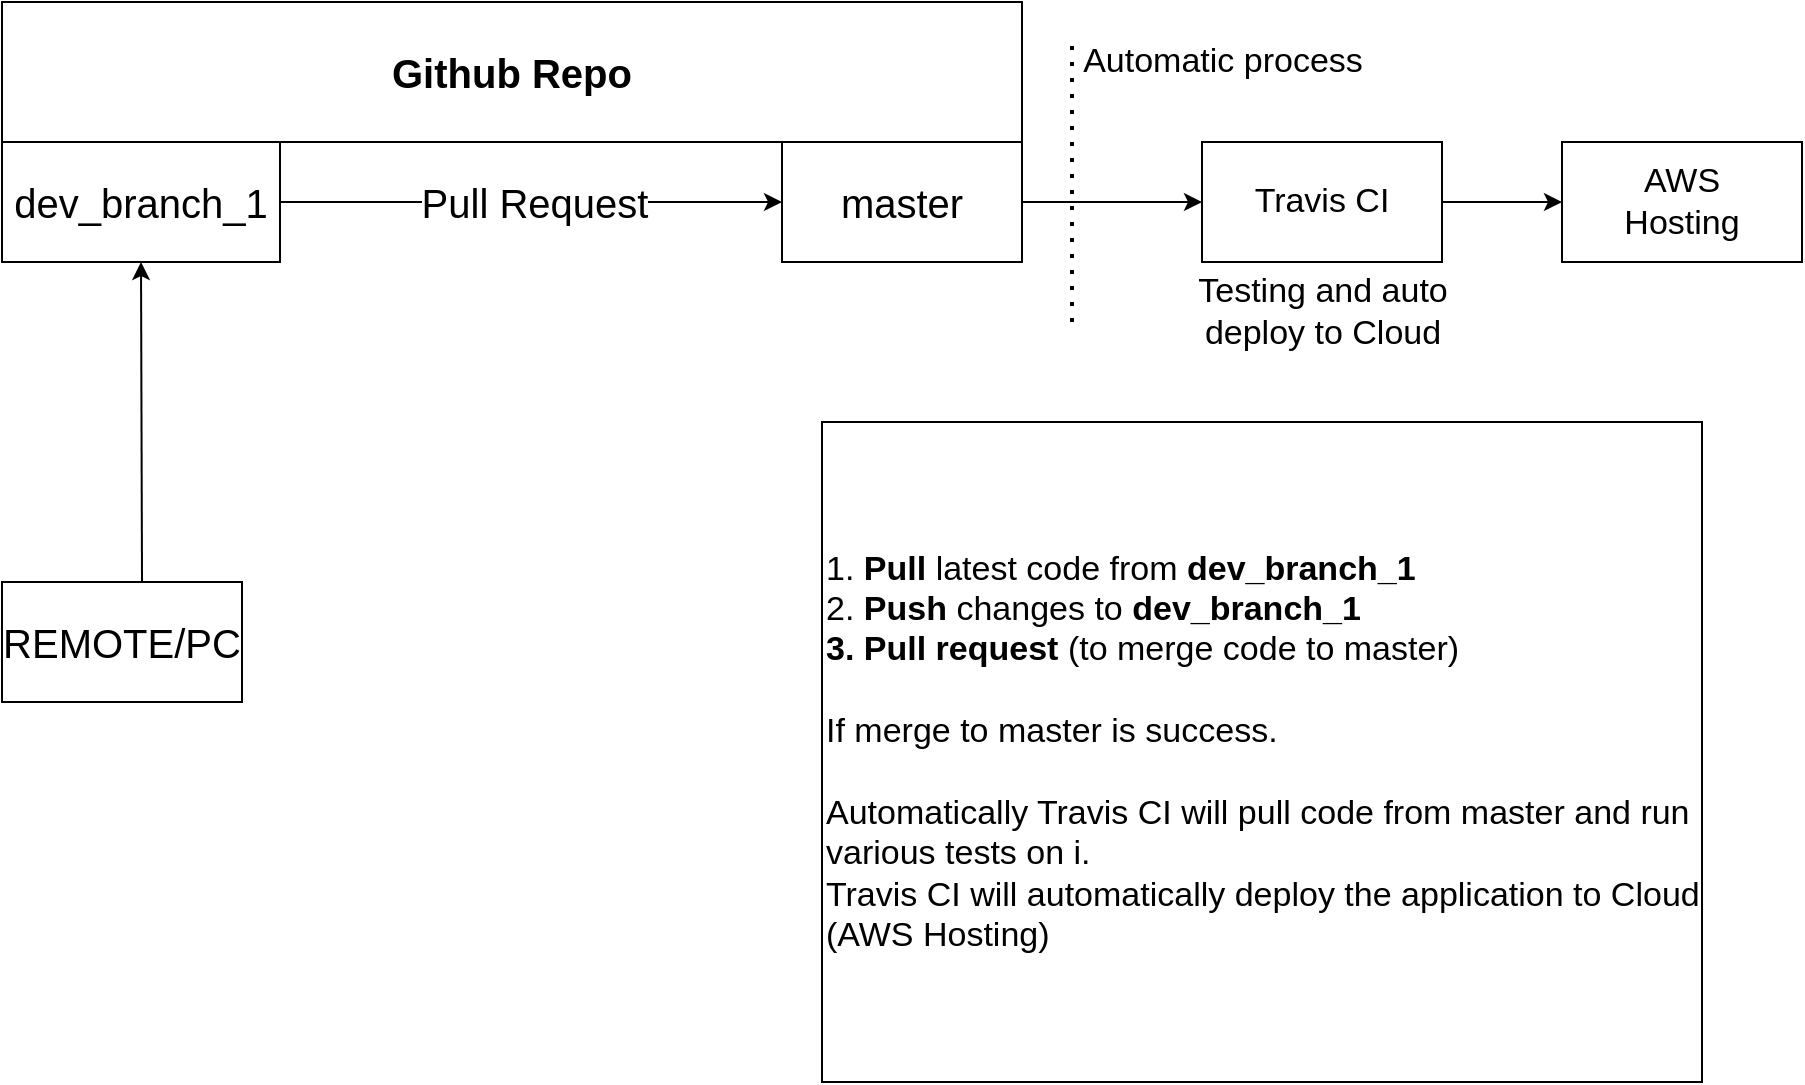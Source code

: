 <mxfile version="17.1.4" type="github" pages="5">
  <diagram id="C5RBs43oDa-KdzZeNtuy" name="Page-1">
    <mxGraphModel dx="1422" dy="752" grid="1" gridSize="10" guides="1" tooltips="1" connect="1" arrows="1" fold="1" page="1" pageScale="1" pageWidth="827" pageHeight="1169" math="0" shadow="0">
      <root>
        <mxCell id="WIyWlLk6GJQsqaUBKTNV-0" />
        <mxCell id="WIyWlLk6GJQsqaUBKTNV-1" parent="WIyWlLk6GJQsqaUBKTNV-0" />
        <mxCell id="wfV_NHbF7TTvsfzsbDLg-0" value="&lt;b&gt;&lt;font style=&quot;font-size: 20px&quot;&gt;Github Repo&lt;/font&gt;&lt;/b&gt;" style="rounded=0;whiteSpace=wrap;html=1;" parent="WIyWlLk6GJQsqaUBKTNV-1" vertex="1">
          <mxGeometry x="30" y="70" width="510" height="70" as="geometry" />
        </mxCell>
        <mxCell id="wfV_NHbF7TTvsfzsbDLg-2" value="dev_branch_1" style="whiteSpace=wrap;html=1;fontSize=20;" parent="WIyWlLk6GJQsqaUBKTNV-1" vertex="1">
          <mxGeometry x="30" y="140" width="139" height="60" as="geometry" />
        </mxCell>
        <mxCell id="wfV_NHbF7TTvsfzsbDLg-14" style="edgeStyle=orthogonalEdgeStyle;rounded=0;orthogonalLoop=1;jettySize=auto;html=1;exitX=1;exitY=0.5;exitDx=0;exitDy=0;entryX=0;entryY=0.5;entryDx=0;entryDy=0;fontSize=17;" parent="WIyWlLk6GJQsqaUBKTNV-1" source="wfV_NHbF7TTvsfzsbDLg-3" target="wfV_NHbF7TTvsfzsbDLg-12" edge="1">
          <mxGeometry relative="1" as="geometry" />
        </mxCell>
        <mxCell id="wfV_NHbF7TTvsfzsbDLg-3" value="master" style="whiteSpace=wrap;html=1;fontSize=20;" parent="WIyWlLk6GJQsqaUBKTNV-1" vertex="1">
          <mxGeometry x="420" y="140" width="120" height="60" as="geometry" />
        </mxCell>
        <mxCell id="wfV_NHbF7TTvsfzsbDLg-5" value="REMOTE/PC" style="whiteSpace=wrap;html=1;fontSize=20;" parent="WIyWlLk6GJQsqaUBKTNV-1" vertex="1">
          <mxGeometry x="30" y="360" width="120" height="60" as="geometry" />
        </mxCell>
        <mxCell id="wfV_NHbF7TTvsfzsbDLg-6" value="" style="endArrow=classic;html=1;rounded=0;fontSize=20;entryX=0.5;entryY=1;entryDx=0;entryDy=0;" parent="WIyWlLk6GJQsqaUBKTNV-1" target="wfV_NHbF7TTvsfzsbDLg-2" edge="1">
          <mxGeometry width="50" height="50" relative="1" as="geometry">
            <mxPoint x="100" y="360" as="sourcePoint" />
            <mxPoint x="160" y="310" as="targetPoint" />
          </mxGeometry>
        </mxCell>
        <mxCell id="wfV_NHbF7TTvsfzsbDLg-7" value="" style="endArrow=classic;html=1;rounded=0;fontSize=20;entryX=0;entryY=0.5;entryDx=0;entryDy=0;" parent="WIyWlLk6GJQsqaUBKTNV-1" target="wfV_NHbF7TTvsfzsbDLg-3" edge="1">
          <mxGeometry width="50" height="50" relative="1" as="geometry">
            <mxPoint x="169" y="170" as="sourcePoint" />
            <mxPoint x="219" y="120" as="targetPoint" />
          </mxGeometry>
        </mxCell>
        <mxCell id="wfV_NHbF7TTvsfzsbDLg-8" value="Pull Request" style="edgeLabel;html=1;align=center;verticalAlign=middle;resizable=0;points=[];fontSize=20;" parent="wfV_NHbF7TTvsfzsbDLg-7" vertex="1" connectable="0">
          <mxGeometry x="-0.232" y="3" relative="1" as="geometry">
            <mxPoint x="30" y="3" as="offset" />
          </mxGeometry>
        </mxCell>
        <mxCell id="wfV_NHbF7TTvsfzsbDLg-11" value="&lt;div style=&quot;font-size: 17px&quot;&gt;1. &lt;b&gt;Pull &lt;/b&gt;latest code from &lt;b style=&quot;font-size: 17px&quot;&gt;dev_branch_1&lt;/b&gt;&lt;/div&gt;&lt;div style=&quot;font-size: 17px&quot;&gt;2. &lt;b&gt;Push &lt;/b&gt;changes to &lt;b style=&quot;font-size: 17px&quot;&gt;dev_branch_1&lt;/b&gt;&lt;/div&gt;&lt;div style=&quot;font-size: 17px&quot;&gt;&lt;b&gt;3. Pull request &lt;/b&gt;(to merge code to master)&lt;b&gt;&lt;br&gt;&lt;/b&gt;&lt;/div&gt;&lt;div style=&quot;font-size: 17px&quot;&gt;&lt;b&gt;&lt;br&gt;&lt;/b&gt;&lt;/div&gt;&lt;div style=&quot;font-size: 17px&quot;&gt;If merge to master is success.&lt;/div&gt;&lt;div style=&quot;font-size: 17px&quot;&gt;&lt;br&gt;&lt;/div&gt;&lt;div style=&quot;font-size: 17px&quot;&gt;Automatically Travis CI will pull code from master and run various tests on i.&lt;/div&gt;&lt;div style=&quot;font-size: 17px&quot;&gt;Travis CI will automatically deploy the application to Cloud (AWS Hosting)&lt;br&gt; &lt;/div&gt;" style="rounded=0;whiteSpace=wrap;html=1;fontSize=17;align=left;" parent="WIyWlLk6GJQsqaUBKTNV-1" vertex="1">
          <mxGeometry x="440" y="280" width="440" height="330" as="geometry" />
        </mxCell>
        <mxCell id="wfV_NHbF7TTvsfzsbDLg-15" style="edgeStyle=orthogonalEdgeStyle;rounded=0;orthogonalLoop=1;jettySize=auto;html=1;entryX=0;entryY=0.5;entryDx=0;entryDy=0;fontSize=17;" parent="WIyWlLk6GJQsqaUBKTNV-1" source="wfV_NHbF7TTvsfzsbDLg-12" target="wfV_NHbF7TTvsfzsbDLg-13" edge="1">
          <mxGeometry relative="1" as="geometry" />
        </mxCell>
        <mxCell id="wfV_NHbF7TTvsfzsbDLg-12" value="&lt;div&gt;Travis CI&lt;/div&gt;" style="whiteSpace=wrap;html=1;fontSize=17;" parent="WIyWlLk6GJQsqaUBKTNV-1" vertex="1">
          <mxGeometry x="630" y="140" width="120" height="60" as="geometry" />
        </mxCell>
        <mxCell id="wfV_NHbF7TTvsfzsbDLg-13" value="&lt;div&gt;AWS&lt;/div&gt;&lt;div&gt;Hosting&lt;br&gt;&lt;/div&gt;" style="whiteSpace=wrap;html=1;fontSize=17;" parent="WIyWlLk6GJQsqaUBKTNV-1" vertex="1">
          <mxGeometry x="810" y="140" width="120" height="60" as="geometry" />
        </mxCell>
        <mxCell id="wfV_NHbF7TTvsfzsbDLg-16" value="" style="endArrow=none;dashed=1;html=1;dashPattern=1 3;strokeWidth=2;rounded=0;fontSize=17;" parent="WIyWlLk6GJQsqaUBKTNV-1" edge="1">
          <mxGeometry width="50" height="50" relative="1" as="geometry">
            <mxPoint x="565" y="230" as="sourcePoint" />
            <mxPoint x="565" y="90" as="targetPoint" />
          </mxGeometry>
        </mxCell>
        <mxCell id="wfV_NHbF7TTvsfzsbDLg-17" value="Automatic process" style="text;html=1;align=center;verticalAlign=middle;resizable=0;points=[];autosize=1;strokeColor=none;fillColor=none;fontSize=17;" parent="WIyWlLk6GJQsqaUBKTNV-1" vertex="1">
          <mxGeometry x="560" y="85" width="160" height="30" as="geometry" />
        </mxCell>
        <mxCell id="wfV_NHbF7TTvsfzsbDLg-18" value="&lt;div&gt;Testing and auto &lt;br&gt;&lt;/div&gt;&lt;div&gt;deploy to Cloud&lt;/div&gt;" style="text;html=1;align=center;verticalAlign=middle;resizable=0;points=[];autosize=1;strokeColor=none;fillColor=none;fontSize=17;" parent="WIyWlLk6GJQsqaUBKTNV-1" vertex="1">
          <mxGeometry x="620" y="200" width="140" height="50" as="geometry" />
        </mxCell>
      </root>
    </mxGraphModel>
  </diagram>
  <diagram id="_Co4VWyeFAsMZFQYRxUf" name="Page-2">
    <mxGraphModel dx="1422" dy="752" grid="1" gridSize="10" guides="1" tooltips="1" connect="1" arrows="1" fold="1" page="1" pageScale="1" pageWidth="827" pageHeight="1169" math="0" shadow="0">
      <root>
        <mxCell id="8T4bXq6wgF6_mfnSJgoi-0" />
        <mxCell id="8T4bXq6wgF6_mfnSJgoi-1" parent="8T4bXq6wgF6_mfnSJgoi-0" />
        <mxCell id="8T4bXq6wgF6_mfnSJgoi-2" value="" style="endArrow=none;html=1;rounded=0;fontSize=17;" parent="8T4bXq6wgF6_mfnSJgoi-1" edge="1">
          <mxGeometry width="50" height="50" relative="1" as="geometry">
            <mxPoint x="80" y="720" as="sourcePoint" />
            <mxPoint x="80" y="40" as="targetPoint" />
          </mxGeometry>
        </mxCell>
        <mxCell id="8T4bXq6wgF6_mfnSJgoi-4" style="edgeStyle=orthogonalEdgeStyle;rounded=0;orthogonalLoop=1;jettySize=auto;html=1;fontSize=17;" parent="8T4bXq6wgF6_mfnSJgoi-1" source="8T4bXq6wgF6_mfnSJgoi-3" edge="1">
          <mxGeometry relative="1" as="geometry">
            <mxPoint x="55" y="140" as="targetPoint" />
          </mxGeometry>
        </mxCell>
        <mxCell id="8T4bXq6wgF6_mfnSJgoi-3" value="Flow" style="text;html=1;align=center;verticalAlign=middle;resizable=0;points=[];autosize=1;strokeColor=none;fillColor=none;fontSize=17;" parent="8T4bXq6wgF6_mfnSJgoi-1" vertex="1">
          <mxGeometry x="30" y="40" width="50" height="30" as="geometry" />
        </mxCell>
        <mxCell id="8T4bXq6wgF6_mfnSJgoi-5" value="&lt;b&gt;Dev&lt;/b&gt;" style="whiteSpace=wrap;html=1;fontSize=17;" parent="8T4bXq6wgF6_mfnSJgoi-1" vertex="1">
          <mxGeometry x="120" y="40" width="120" height="80" as="geometry" />
        </mxCell>
        <mxCell id="8T4bXq6wgF6_mfnSJgoi-6" value="Create/change features" style="whiteSpace=wrap;html=1;fontSize=17;" parent="8T4bXq6wgF6_mfnSJgoi-1" vertex="1">
          <mxGeometry x="240" y="40" width="330" height="40" as="geometry" />
        </mxCell>
        <mxCell id="8T4bXq6wgF6_mfnSJgoi-7" value="make changes on a non-master branch" style="whiteSpace=wrap;html=1;fontSize=17;" parent="8T4bXq6wgF6_mfnSJgoi-1" vertex="1">
          <mxGeometry x="240" y="80" width="330" height="40" as="geometry" />
        </mxCell>
        <mxCell id="8T4bXq6wgF6_mfnSJgoi-8" value="" style="endArrow=classic;html=1;rounded=0;fontSize=17;" parent="8T4bXq6wgF6_mfnSJgoi-1" edge="1">
          <mxGeometry width="50" height="50" relative="1" as="geometry">
            <mxPoint x="360" y="120" as="sourcePoint" />
            <mxPoint x="360" y="160" as="targetPoint" />
          </mxGeometry>
        </mxCell>
        <mxCell id="8T4bXq6wgF6_mfnSJgoi-10" style="edgeStyle=orthogonalEdgeStyle;rounded=0;orthogonalLoop=1;jettySize=auto;html=1;exitX=0.5;exitY=1;exitDx=0;exitDy=0;fontSize=17;entryX=0.5;entryY=0;entryDx=0;entryDy=0;" parent="8T4bXq6wgF6_mfnSJgoi-1" source="8T4bXq6wgF6_mfnSJgoi-9" target="8T4bXq6wgF6_mfnSJgoi-11" edge="1">
          <mxGeometry relative="1" as="geometry">
            <mxPoint x="360" y="280" as="targetPoint" />
          </mxGeometry>
        </mxCell>
        <mxCell id="8T4bXq6wgF6_mfnSJgoi-9" value="Push to github" style="rounded=0;whiteSpace=wrap;html=1;fontSize=17;" parent="8T4bXq6wgF6_mfnSJgoi-1" vertex="1">
          <mxGeometry x="300" y="160" width="120" height="40" as="geometry" />
        </mxCell>
        <mxCell id="8T4bXq6wgF6_mfnSJgoi-21" style="edgeStyle=orthogonalEdgeStyle;rounded=0;orthogonalLoop=1;jettySize=auto;html=1;exitX=0.5;exitY=1;exitDx=0;exitDy=0;entryX=0.364;entryY=0;entryDx=0;entryDy=0;entryPerimeter=0;fontSize=17;" parent="8T4bXq6wgF6_mfnSJgoi-1" source="8T4bXq6wgF6_mfnSJgoi-11" target="8T4bXq6wgF6_mfnSJgoi-14" edge="1">
          <mxGeometry relative="1" as="geometry" />
        </mxCell>
        <mxCell id="8T4bXq6wgF6_mfnSJgoi-11" value="Create &lt;b&gt;Pull request&lt;/b&gt; to merge with master" style="whiteSpace=wrap;html=1;fontSize=17;" parent="8T4bXq6wgF6_mfnSJgoi-1" vertex="1">
          <mxGeometry x="290" y="241" width="140" height="79" as="geometry" />
        </mxCell>
        <mxCell id="8T4bXq6wgF6_mfnSJgoi-19" value="" style="group" parent="8T4bXq6wgF6_mfnSJgoi-1" vertex="1" connectable="0">
          <mxGeometry x="120" y="360" width="450" height="60" as="geometry" />
        </mxCell>
        <mxCell id="8T4bXq6wgF6_mfnSJgoi-13" value="&lt;b&gt;Test&lt;/b&gt;" style="whiteSpace=wrap;html=1;fontSize=17;" parent="8T4bXq6wgF6_mfnSJgoi-19" vertex="1">
          <mxGeometry width="120" height="60" as="geometry" />
        </mxCell>
        <mxCell id="8T4bXq6wgF6_mfnSJgoi-15" value="Tests run" style="whiteSpace=wrap;html=1;fontSize=17;" parent="8T4bXq6wgF6_mfnSJgoi-19" vertex="1">
          <mxGeometry x="120" y="30" width="330" height="30" as="geometry" />
        </mxCell>
        <mxCell id="8T4bXq6wgF6_mfnSJgoi-14" value="Code pushed to Travis CI" style="whiteSpace=wrap;html=1;fontSize=17;" parent="8T4bXq6wgF6_mfnSJgoi-19" vertex="1">
          <mxGeometry x="120" width="330" height="30" as="geometry" />
        </mxCell>
        <mxCell id="8T4bXq6wgF6_mfnSJgoi-34" style="edgeStyle=orthogonalEdgeStyle;rounded=0;orthogonalLoop=1;jettySize=auto;html=1;entryX=0.361;entryY=-0.1;entryDx=0;entryDy=0;entryPerimeter=0;fontSize=17;" parent="8T4bXq6wgF6_mfnSJgoi-1" source="8T4bXq6wgF6_mfnSJgoi-22" target="8T4bXq6wgF6_mfnSJgoi-28" edge="1">
          <mxGeometry relative="1" as="geometry" />
        </mxCell>
        <mxCell id="8T4bXq6wgF6_mfnSJgoi-22" value="Merge PR with master" style="whiteSpace=wrap;html=1;fontSize=17;" parent="8T4bXq6wgF6_mfnSJgoi-1" vertex="1">
          <mxGeometry x="300" y="480" width="120" height="60" as="geometry" />
        </mxCell>
        <mxCell id="8T4bXq6wgF6_mfnSJgoi-26" value="" style="endArrow=classic;html=1;rounded=0;fontSize=17;exitX=0.361;exitY=1.167;exitDx=0;exitDy=0;exitPerimeter=0;entryX=0.5;entryY=0;entryDx=0;entryDy=0;" parent="8T4bXq6wgF6_mfnSJgoi-1" source="8T4bXq6wgF6_mfnSJgoi-15" target="8T4bXq6wgF6_mfnSJgoi-22" edge="1">
          <mxGeometry width="50" height="50" relative="1" as="geometry">
            <mxPoint x="640" y="380" as="sourcePoint" />
            <mxPoint x="690" y="330" as="targetPoint" />
          </mxGeometry>
        </mxCell>
        <mxCell id="8T4bXq6wgF6_mfnSJgoi-31" value="" style="group" parent="8T4bXq6wgF6_mfnSJgoi-1" vertex="1" connectable="0">
          <mxGeometry x="120" y="600" width="450" height="90" as="geometry" />
        </mxCell>
        <mxCell id="8T4bXq6wgF6_mfnSJgoi-27" value="&lt;b&gt;Prod&lt;/b&gt;" style="whiteSpace=wrap;html=1;fontSize=17;" parent="8T4bXq6wgF6_mfnSJgoi-31" vertex="1">
          <mxGeometry width="120" height="90" as="geometry" />
        </mxCell>
        <mxCell id="8T4bXq6wgF6_mfnSJgoi-28" value="Code pushed to Travis CI" style="whiteSpace=wrap;html=1;fontSize=17;" parent="8T4bXq6wgF6_mfnSJgoi-31" vertex="1">
          <mxGeometry x="120" width="330" height="30" as="geometry" />
        </mxCell>
        <mxCell id="8T4bXq6wgF6_mfnSJgoi-29" value="Tests run" style="whiteSpace=wrap;html=1;fontSize=17;" parent="8T4bXq6wgF6_mfnSJgoi-31" vertex="1">
          <mxGeometry x="120" y="30" width="330" height="30" as="geometry" />
        </mxCell>
        <mxCell id="8T4bXq6wgF6_mfnSJgoi-30" value="Deploy to AWS Elastic Baenstalk" style="whiteSpace=wrap;html=1;fontSize=17;" parent="8T4bXq6wgF6_mfnSJgoi-31" vertex="1">
          <mxGeometry x="120" y="60" width="330" height="30" as="geometry" />
        </mxCell>
      </root>
    </mxGraphModel>
  </diagram>
  <diagram id="ZBxA2UrAo-vnV_Vem4QD" name="Page-4">
    <mxGraphModel dx="2249" dy="752" grid="1" gridSize="10" guides="1" tooltips="1" connect="1" arrows="1" fold="1" page="1" pageScale="1" pageWidth="827" pageHeight="1169" math="0" shadow="0">
      <root>
        <mxCell id="jEPXYuJtUmEdQRtMCOBu-0" />
        <mxCell id="jEPXYuJtUmEdQRtMCOBu-1" parent="jEPXYuJtUmEdQRtMCOBu-0" />
        <mxCell id="jEPXYuJtUmEdQRtMCOBu-2" value="" style="endArrow=classic;html=1;rounded=0;" parent="jEPXYuJtUmEdQRtMCOBu-1" edge="1">
          <mxGeometry width="50" height="50" relative="1" as="geometry">
            <mxPoint x="120" y="440" as="sourcePoint" />
            <mxPoint x="650" y="440" as="targetPoint" />
          </mxGeometry>
        </mxCell>
        <mxCell id="jEPXYuJtUmEdQRtMCOBu-3" value="WebID TEST" style="text;html=1;align=center;verticalAlign=middle;resizable=0;points=[];autosize=1;strokeColor=none;fillColor=default;" parent="jEPXYuJtUmEdQRtMCOBu-1" vertex="1">
          <mxGeometry x="20" y="430" width="90" height="20" as="geometry" />
        </mxCell>
        <mxCell id="jEPXYuJtUmEdQRtMCOBu-5" value="&lt;b&gt;&lt;font style=&quot;font-size: 16px&quot;&gt;- 1 D @ 11:05&lt;/font&gt;&lt;/b&gt;" style="text;html=1;align=center;verticalAlign=middle;resizable=0;points=[];autosize=1;strokeColor=none;fillColor=none;" parent="jEPXYuJtUmEdQRtMCOBu-1" vertex="1">
          <mxGeometry x="145" y="450" width="110" height="20" as="geometry" />
        </mxCell>
        <mxCell id="jEPXYuJtUmEdQRtMCOBu-6" value="" style="endArrow=none;dashed=1;html=1;dashPattern=1 3;strokeWidth=2;rounded=0;" parent="jEPXYuJtUmEdQRtMCOBu-1" edge="1">
          <mxGeometry width="50" height="50" relative="1" as="geometry">
            <mxPoint x="120" y="420" as="sourcePoint" />
            <mxPoint x="200" y="420" as="targetPoint" />
          </mxGeometry>
        </mxCell>
        <mxCell id="jEPXYuJtUmEdQRtMCOBu-8" value="&lt;div style=&quot;color: rgb(212 , 212 , 212) ; background-color: rgb(30 , 30 , 30) ; font-family: &amp;#34;consolas&amp;#34; , &amp;#34;courier new&amp;#34; , monospace ; font-weight: normal ; font-size: 14px ; line-height: 19px&quot;&gt;&lt;div&gt;&lt;span style=&quot;color: #9cdcfe&quot;&gt;current_time&lt;/span&gt;&lt;/div&gt;&lt;/div&gt;" style="text;html=1;align=center;verticalAlign=middle;resizable=0;points=[];autosize=1;strokeColor=none;fillColor=default;" parent="jEPXYuJtUmEdQRtMCOBu-1" vertex="1">
          <mxGeometry x="510" y="280" width="110" height="20" as="geometry" />
        </mxCell>
        <mxCell id="jEPXYuJtUmEdQRtMCOBu-9" value="&lt;div style=&quot;color: rgb(212 , 212 , 212) ; background-color: rgb(30 , 30 , 30) ; font-family: &amp;#34;consolas&amp;#34; , &amp;#34;courier new&amp;#34; , monospace ; font-weight: normal ; font-size: 14px ; line-height: 19px&quot;&gt;&lt;div&gt;&lt;span style=&quot;color: #9cdcfe&quot;&gt;end_query&lt;/span&gt;&lt;/div&gt;&lt;/div&gt;" style="text;html=1;align=center;verticalAlign=middle;resizable=0;points=[];autosize=1;strokeColor=none;fillColor=default;" parent="jEPXYuJtUmEdQRtMCOBu-1" vertex="1">
          <mxGeometry x="320" y="584" width="90" height="20" as="geometry" />
        </mxCell>
        <mxCell id="jEPXYuJtUmEdQRtMCOBu-11" value="&lt;div style=&quot;color: rgb(212 , 212 , 212) ; background-color: rgb(30 , 30 , 30) ; font-family: &amp;#34;consolas&amp;#34; , &amp;#34;courier new&amp;#34; , monospace ; font-weight: normal ; font-size: 14px ; line-height: 19px&quot;&gt;&lt;div&gt;&lt;span style=&quot;color: #9cdcfe&quot;&gt;start_query&lt;/span&gt;&lt;/div&gt;&lt;/div&gt;" style="text;html=1;align=center;verticalAlign=middle;resizable=0;points=[];autosize=1;strokeColor=none;fillColor=default;" parent="jEPXYuJtUmEdQRtMCOBu-1" vertex="1">
          <mxGeometry x="155" y="585" width="100" height="20" as="geometry" />
        </mxCell>
        <mxCell id="d3-io8Sv8TmZ_yZ1datO-2" style="edgeStyle=orthogonalEdgeStyle;rounded=0;orthogonalLoop=1;jettySize=auto;html=1;entryX=0.5;entryY=0.05;entryDx=0;entryDy=0;entryPerimeter=0;" parent="jEPXYuJtUmEdQRtMCOBu-1" edge="1">
          <mxGeometry relative="1" as="geometry">
            <mxPoint x="201" y="300" as="sourcePoint" />
            <mxPoint x="201" y="451" as="targetPoint" />
          </mxGeometry>
        </mxCell>
        <mxCell id="d3-io8Sv8TmZ_yZ1datO-0" value="&lt;div&gt;Get last recorded value&lt;/div&gt;&lt;div&gt;&lt;br&gt;&lt;/div&gt;&lt;div&gt;&lt;div style=&quot;color: rgb(212 , 212 , 212) ; background-color: rgb(30 , 30 , 30) ; font-family: &amp;#34;consolas&amp;#34; , &amp;#34;courier new&amp;#34; , monospace ; font-weight: normal ; line-height: 19px&quot;&gt;&lt;div&gt;&lt;span style=&quot;color: #9cdcfe&quot;&gt;last_recorded_value_timestampobject&lt;/span&gt;&lt;/div&gt;&lt;/div&gt;&lt;/div&gt;" style="text;html=1;align=center;verticalAlign=middle;resizable=0;points=[];autosize=1;strokeColor=none;fillColor=#FFFFFF;" parent="jEPXYuJtUmEdQRtMCOBu-1" vertex="1">
          <mxGeometry x="55" y="250" width="260" height="50" as="geometry" />
        </mxCell>
        <mxCell id="d3-io8Sv8TmZ_yZ1datO-5" value="" style="shape=flexArrow;endArrow=classic;startArrow=classic;html=1;rounded=0;exitX=0.45;exitY=-0.25;exitDx=0;exitDy=0;exitPerimeter=0;" parent="jEPXYuJtUmEdQRtMCOBu-1" edge="1">
          <mxGeometry width="100" height="100" relative="1" as="geometry">
            <mxPoint x="200" y="580" as="sourcePoint" />
            <mxPoint x="200" y="480" as="targetPoint" />
          </mxGeometry>
        </mxCell>
        <mxCell id="d3-io8Sv8TmZ_yZ1datO-8" value="" style="shape=flexArrow;endArrow=classic;startArrow=classic;html=1;rounded=0;fontSize=16;" parent="jEPXYuJtUmEdQRtMCOBu-1" edge="1">
          <mxGeometry width="100" height="100" relative="1" as="geometry">
            <mxPoint x="210" y="360" as="sourcePoint" />
            <mxPoint x="350" y="360" as="targetPoint" />
          </mxGeometry>
        </mxCell>
        <mxCell id="d3-io8Sv8TmZ_yZ1datO-9" value="Start_Query&amp;nbsp; 1 day" style="whiteSpace=wrap;html=1;fontSize=16;" parent="jEPXYuJtUmEdQRtMCOBu-1" vertex="1">
          <mxGeometry x="240" y="310" width="90" height="40" as="geometry" />
        </mxCell>
        <mxCell id="d3-io8Sv8TmZ_yZ1datO-10" value="" style="endArrow=none;dashed=1;html=1;dashPattern=1 3;strokeWidth=2;rounded=0;fontSize=16;" parent="jEPXYuJtUmEdQRtMCOBu-1" edge="1">
          <mxGeometry width="50" height="50" relative="1" as="geometry">
            <mxPoint x="361" y="440" as="sourcePoint" />
            <mxPoint x="361" y="300" as="targetPoint" />
          </mxGeometry>
        </mxCell>
        <mxCell id="d3-io8Sv8TmZ_yZ1datO-11" value="" style="shape=flexArrow;endArrow=classic;startArrow=classic;html=1;rounded=0;exitX=0.45;exitY=-0.25;exitDx=0;exitDy=0;exitPerimeter=0;" parent="jEPXYuJtUmEdQRtMCOBu-1" edge="1">
          <mxGeometry width="100" height="100" relative="1" as="geometry">
            <mxPoint x="361" y="580" as="sourcePoint" />
            <mxPoint x="361" y="480" as="targetPoint" />
          </mxGeometry>
        </mxCell>
        <mxCell id="d3-io8Sv8TmZ_yZ1datO-12" value="&lt;b&gt;&lt;font style=&quot;font-size: 16px&quot;&gt;11:05&lt;/font&gt;&lt;/b&gt;" style="text;html=1;align=center;verticalAlign=middle;resizable=0;points=[];autosize=1;strokeColor=none;fillColor=none;" parent="jEPXYuJtUmEdQRtMCOBu-1" vertex="1">
          <mxGeometry x="330" y="450" width="60" height="20" as="geometry" />
        </mxCell>
        <mxCell id="d3-io8Sv8TmZ_yZ1datO-13" value="" style="shape=flexArrow;endArrow=classic;startArrow=classic;html=1;rounded=0;fontSize=16;" parent="jEPXYuJtUmEdQRtMCOBu-1" edge="1">
          <mxGeometry width="100" height="100" relative="1" as="geometry">
            <mxPoint x="560" y="600" as="sourcePoint" />
            <mxPoint x="560" y="310" as="targetPoint" />
          </mxGeometry>
        </mxCell>
        <mxCell id="d3-io8Sv8TmZ_yZ1datO-14" value="" style="endArrow=classic;html=1;rounded=0;fontSize=16;" parent="jEPXYuJtUmEdQRtMCOBu-1" edge="1">
          <mxGeometry width="50" height="50" relative="1" as="geometry">
            <mxPoint x="120" y="200" as="sourcePoint" />
            <mxPoint x="650" y="200" as="targetPoint" />
          </mxGeometry>
        </mxCell>
        <mxCell id="d3-io8Sv8TmZ_yZ1datO-15" value="Tanks volume" style="text;html=1;align=center;verticalAlign=middle;resizable=0;points=[];autosize=1;strokeColor=none;fillColor=default;fontSize=16;" parent="jEPXYuJtUmEdQRtMCOBu-1" vertex="1">
          <mxGeometry x="10" y="190" width="110" height="20" as="geometry" />
        </mxCell>
        <mxCell id="d3-io8Sv8TmZ_yZ1datO-16" value="" style="endArrow=classic;html=1;rounded=0;fontSize=16;startArrow=none;" parent="jEPXYuJtUmEdQRtMCOBu-1" source="d3-io8Sv8TmZ_yZ1datO-20" edge="1">
          <mxGeometry relative="1" as="geometry">
            <mxPoint x="200" y="170" as="sourcePoint" />
            <mxPoint x="360" y="170" as="targetPoint" />
          </mxGeometry>
        </mxCell>
        <mxCell id="d3-io8Sv8TmZ_yZ1datO-20" value="Query Tk&#39;s vol" style="text;html=1;align=center;verticalAlign=middle;resizable=0;points=[];autosize=1;strokeColor=none;fillColor=none;fontSize=16;" parent="jEPXYuJtUmEdQRtMCOBu-1" vertex="1">
          <mxGeometry x="215" y="160" width="120" height="20" as="geometry" />
        </mxCell>
        <mxCell id="d3-io8Sv8TmZ_yZ1datO-21" value="" style="endArrow=none;html=1;rounded=0;fontSize=16;" parent="jEPXYuJtUmEdQRtMCOBu-1" target="d3-io8Sv8TmZ_yZ1datO-20" edge="1">
          <mxGeometry relative="1" as="geometry">
            <mxPoint x="200" y="170" as="sourcePoint" />
            <mxPoint x="360" y="170" as="targetPoint" />
          </mxGeometry>
        </mxCell>
        <mxCell id="d3-io8Sv8TmZ_yZ1datO-22" value="&lt;div align=&quot;left&quot;&gt;&lt;ul&gt;&lt;li&gt;GET last recorded value&lt;span style=&quot;color: #9cdcfe&quot;&gt; &lt;span style=&quot;background-color: rgb(0 , 0 , 0)&quot;&gt;last_recorded_value_timestampobject&lt;/span&gt;&lt;/span&gt;&lt;span style=&quot;color: #9cdcfe&quot;&gt;&lt;/span&gt;&lt;/li&gt;&lt;li&gt;&lt;span style=&quot;background-color: rgb(0 , 0 , 0)&quot;&gt;&lt;span style=&quot;color: #9cdcfe&quot;&gt;end_query = last_recorded_value_timestampobject&lt;/span&gt;&lt;span style=&quot;color: #d4d4d4&quot;&gt; + &lt;/span&gt;&lt;span style=&quot;color: #4ec9b0&quot;&gt;timedelta&lt;/span&gt;&lt;span style=&quot;color: #d4d4d4&quot;&gt;(&lt;/span&gt;&lt;span style=&quot;color: #9cdcfe&quot;&gt;days&lt;/span&gt;&lt;span style=&quot;color: #d4d4d4&quot;&gt; = &lt;/span&gt;&lt;span style=&quot;color: #b5cea8&quot;&gt;1&lt;/span&gt;&lt;span style=&quot;color: #d4d4d4&quot;&gt;)&lt;/span&gt;&lt;/span&gt;&lt;span style=&quot;color: #9cdcfe&quot;&gt;&lt;/span&gt;&lt;span style=&quot;color: #9cdcfe&quot;&gt;&lt;/span&gt;&lt;/li&gt;&lt;li&gt;&lt;div&gt;Check if &lt;font color=&quot;#66B2FF&quot;&gt;&lt;span style=&quot;background-color: rgb(0 , 0 , 0)&quot;&gt;end_query&lt;/span&gt;&lt;/font&gt; is &amp;gt;= &lt;font color=&quot;#99CCFF&quot;&gt;&lt;span style=&quot;background-color: rgb(0 , 0 , 0)&quot;&gt;current_time&lt;/span&gt;&lt;/font&gt;&lt;/div&gt;&lt;/li&gt;&lt;li&gt;&lt;div style=&quot;color: rgb(212 , 212 , 212) ; background-color: rgb(30 , 30 , 30) ; font-family: &amp;#34;consolas&amp;#34; , &amp;#34;courier new&amp;#34; , monospace ; font-weight: normal ; font-size: 14px ; line-height: 19px&quot;&gt;&lt;div&gt;&lt;span style=&quot;color: #9cdcfe&quot;&gt;start_query&lt;/span&gt;&lt;span style=&quot;color: #d4d4d4&quot;&gt;= &lt;/span&gt;&lt;span style=&quot;color: #9cdcfe&quot;&gt;end_query&lt;/span&gt;&lt;span style=&quot;color: #d4d4d4&quot;&gt; - &lt;/span&gt;&lt;span style=&quot;color: #4ec9b0&quot;&gt;timedelta&lt;/span&gt;&lt;span style=&quot;color: #d4d4d4&quot;&gt;(&lt;/span&gt;&lt;span style=&quot;color: #9cdcfe&quot;&gt;days&lt;/span&gt;&lt;span style=&quot;color: #d4d4d4&quot;&gt; = &lt;/span&gt;&lt;span style=&quot;color: #b5cea8&quot;&gt;1&lt;/span&gt;&lt;span style=&quot;color: #d4d4d4&quot;&gt;)&lt;/span&gt;&lt;/div&gt;&lt;/div&gt;&lt;/li&gt;&lt;/ul&gt;&lt;/div&gt;" style="text;html=1;align=center;verticalAlign=middle;resizable=0;points=[];autosize=1;strokeColor=none;fillColor=#FFFFFF;fontSize=16;" parent="jEPXYuJtUmEdQRtMCOBu-1" vertex="1">
          <mxGeometry x="-35" y="660" width="570" height="110" as="geometry" />
        </mxCell>
        <mxCell id="HfaBso8GamtvTd87VkjS-1" value="" style="endArrow=classic;html=1;rounded=0;" parent="jEPXYuJtUmEdQRtMCOBu-1" edge="1">
          <mxGeometry width="50" height="50" relative="1" as="geometry">
            <mxPoint x="110" y="931.5" as="sourcePoint" />
            <mxPoint x="640" y="931.5" as="targetPoint" />
          </mxGeometry>
        </mxCell>
        <mxCell id="HfaBso8GamtvTd87VkjS-2" value="WebID TEST" style="text;html=1;align=center;verticalAlign=middle;resizable=0;points=[];autosize=1;strokeColor=none;fillColor=default;" parent="jEPXYuJtUmEdQRtMCOBu-1" vertex="1">
          <mxGeometry x="20" y="920" width="90" height="20" as="geometry" />
        </mxCell>
        <mxCell id="HfaBso8GamtvTd87VkjS-3" value="&lt;b&gt;&lt;font style=&quot;font-size: 16px&quot;&gt;+ 1 D @ 11:05&lt;/font&gt;&lt;/b&gt;" style="text;html=1;align=center;verticalAlign=middle;resizable=0;points=[];autosize=1;strokeColor=#6c8ebf;fillColor=#dae8fc;" parent="jEPXYuJtUmEdQRtMCOBu-1" vertex="1">
          <mxGeometry x="345" y="942" width="120" height="20" as="geometry" />
        </mxCell>
        <mxCell id="HfaBso8GamtvTd87VkjS-7" value="&#xa;&#xa;&lt;div style=&quot;color: rgb(212, 212, 212); background-color: rgb(30, 30, 30); font-family: &amp;quot;consolas&amp;quot;, &amp;quot;courier new&amp;quot;, monospace; font-weight: normal; font-size: 14px; line-height: 19px;&quot;&gt;&lt;div&gt;&lt;span style=&quot;color: #9cdcfe&quot;&gt;data0&lt;/span&gt;&lt;span style=&quot;color: #d4d4d4&quot;&gt;.&lt;/span&gt;&lt;span style=&quot;color: #9cdcfe&quot;&gt;index&lt;/span&gt;&lt;span style=&quot;color: #d4d4d4&quot;&gt;[-&lt;/span&gt;&lt;span style=&quot;color: #b5cea8&quot;&gt;1&lt;/span&gt;&lt;span style=&quot;color: #d4d4d4&quot;&gt;]&lt;/span&gt;&lt;/div&gt;&lt;/div&gt;&#xa;&#xa;" style="text;html=1;align=center;verticalAlign=middle;resizable=0;points=[];autosize=1;strokeColor=none;fillColor=default;" parent="jEPXYuJtUmEdQRtMCOBu-1" vertex="1">
          <mxGeometry x="330" y="1047" width="140" height="80" as="geometry" />
        </mxCell>
        <mxCell id="HfaBso8GamtvTd87VkjS-9" value="&lt;div style=&quot;color: rgb(212 , 212 , 212) ; background-color: rgb(30 , 30 , 30) ; font-family: &amp;#34;consolas&amp;#34; , &amp;#34;courier new&amp;#34; , monospace ; font-weight: normal ; font-size: 14px ; line-height: 19px&quot;&gt;&lt;div&gt;&lt;span style=&quot;color: #9cdcfe&quot;&gt;data0&lt;/span&gt;&lt;/div&gt;&lt;/div&gt;" style="text;html=1;align=center;verticalAlign=middle;resizable=0;points=[];autosize=1;strokeColor=#6c8ebf;fillColor=#dae8fc;" parent="jEPXYuJtUmEdQRtMCOBu-1" vertex="1">
          <mxGeometry x="245" y="1180" width="60" height="20" as="geometry" />
        </mxCell>
        <mxCell id="HfaBso8GamtvTd87VkjS-10" value="" style="shape=flexArrow;endArrow=classic;startArrow=classic;html=1;rounded=0;exitX=0.45;exitY=-0.25;exitDx=0;exitDy=0;exitPerimeter=0;fillColor=#dae8fc;strokeColor=#6c8ebf;" parent="jEPXYuJtUmEdQRtMCOBu-1" edge="1">
          <mxGeometry width="100" height="100" relative="1" as="geometry">
            <mxPoint x="405" y="1072" as="sourcePoint" />
            <mxPoint x="405" y="972" as="targetPoint" />
          </mxGeometry>
        </mxCell>
        <mxCell id="HfaBso8GamtvTd87VkjS-14" value="" style="shape=flexArrow;endArrow=classic;startArrow=classic;html=1;rounded=0;fillColor=#f8cecc;strokeColor=#b85450;" parent="jEPXYuJtUmEdQRtMCOBu-1" edge="1">
          <mxGeometry width="100" height="100" relative="1" as="geometry">
            <mxPoint x="550" y="1160" as="sourcePoint" />
            <mxPoint x="550" y="972" as="targetPoint" />
          </mxGeometry>
        </mxCell>
        <mxCell id="HfaBso8GamtvTd87VkjS-15" value="&lt;font style=&quot;font-size: 16px&quot;&gt;&lt;font style=&quot;font-size: 16px&quot;&gt;+ 1 D @&amp;nbsp; &lt;/font&gt;&lt;b&gt;13:05&lt;/b&gt;&lt;/font&gt;" style="text;html=1;align=center;verticalAlign=middle;resizable=0;points=[];autosize=1;strokeColor=#b85450;fillColor=#f8cecc;" parent="jEPXYuJtUmEdQRtMCOBu-1" vertex="1">
          <mxGeometry x="489" y="942" width="120" height="20" as="geometry" />
        </mxCell>
        <mxCell id="HfaBso8GamtvTd87VkjS-23" value="&#xa;&#xa;&lt;div style=&quot;color: rgb(212, 212, 212); background-color: rgb(30, 30, 30); font-family: &amp;quot;consolas&amp;quot;, &amp;quot;courier new&amp;quot;, monospace; font-weight: normal; font-size: 14px; line-height: 19px;&quot;&gt;&lt;div&gt;&lt;span style=&quot;color: #9cdcfe&quot;&gt;data0&lt;/span&gt;&lt;span style=&quot;color: #d4d4d4&quot;&gt;.&lt;/span&gt;&lt;span style=&quot;color: #9cdcfe&quot;&gt;index&lt;/span&gt;&lt;span style=&quot;color: #d4d4d4&quot;&gt;[&lt;/span&gt;&lt;span style=&quot;color: #b5cea8&quot;&gt;0&lt;/span&gt;&lt;span style=&quot;color: #d4d4d4&quot;&gt;]&lt;/span&gt;&lt;/div&gt;&lt;/div&gt;&#xa;&#xa;" style="text;html=1;align=center;verticalAlign=middle;resizable=0;points=[];autosize=1;strokeColor=none;fillColor=default;" parent="jEPXYuJtUmEdQRtMCOBu-1" vertex="1">
          <mxGeometry x="90" y="1046" width="130" height="80" as="geometry" />
        </mxCell>
        <mxCell id="HfaBso8GamtvTd87VkjS-24" value="" style="shape=flexArrow;endArrow=classic;startArrow=classic;html=1;rounded=0;exitX=0.45;exitY=-0.25;exitDx=0;exitDy=0;exitPerimeter=0;fillColor=#dae8fc;strokeColor=#6c8ebf;" parent="jEPXYuJtUmEdQRtMCOBu-1" edge="1">
          <mxGeometry width="100" height="100" relative="1" as="geometry">
            <mxPoint x="151" y="1072" as="sourcePoint" />
            <mxPoint x="151" y="972" as="targetPoint" />
          </mxGeometry>
        </mxCell>
        <mxCell id="HfaBso8GamtvTd87VkjS-25" value="&lt;b&gt;&lt;font style=&quot;font-size: 16px&quot;&gt;11:05&lt;/font&gt;&lt;/b&gt;" style="text;html=1;align=center;verticalAlign=middle;resizable=0;points=[];autosize=1;strokeColor=#6c8ebf;fillColor=#dae8fc;" parent="jEPXYuJtUmEdQRtMCOBu-1" vertex="1">
          <mxGeometry x="120" y="942" width="60" height="20" as="geometry" />
        </mxCell>
        <mxCell id="HfaBso8GamtvTd87VkjS-26" value="" style="shape=flexArrow;endArrow=classic;startArrow=classic;html=1;rounded=0;fillColor=#dae8fc;strokeColor=#6c8ebf;" parent="jEPXYuJtUmEdQRtMCOBu-1" edge="1">
          <mxGeometry width="100" height="100" relative="1" as="geometry">
            <mxPoint x="150" y="1210" as="sourcePoint" />
            <mxPoint x="400" y="1210" as="targetPoint" />
          </mxGeometry>
        </mxCell>
        <mxCell id="HfaBso8GamtvTd87VkjS-28" value="&lt;b&gt;&lt;font style=&quot;font-size: 16px&quot;&gt;13:05&lt;/font&gt;&lt;/b&gt;" style="text;html=1;align=center;verticalAlign=middle;resizable=0;points=[];autosize=1;strokeColor=#b85450;fillColor=#f8cecc;" parent="jEPXYuJtUmEdQRtMCOBu-1" vertex="1">
          <mxGeometry x="230" y="942" width="60" height="20" as="geometry" />
        </mxCell>
        <mxCell id="HfaBso8GamtvTd87VkjS-29" value="" style="shape=flexArrow;endArrow=classic;startArrow=classic;html=1;rounded=0;fillColor=#f8cecc;strokeColor=#b85450;" parent="jEPXYuJtUmEdQRtMCOBu-1" edge="1">
          <mxGeometry width="100" height="100" relative="1" as="geometry">
            <mxPoint x="260" y="1160" as="sourcePoint" />
            <mxPoint x="259.5" y="970" as="targetPoint" />
          </mxGeometry>
        </mxCell>
        <mxCell id="HfaBso8GamtvTd87VkjS-30" value="&lt;br&gt;&lt;br&gt;&lt;div style=&quot;color: rgb(212 , 212 , 212) ; background-color: rgb(30 , 30 , 30) ; font-family: &amp;#34;consolas&amp;#34; , &amp;#34;courier new&amp;#34; , monospace ; font-weight: normal ; font-size: 14px ; line-height: 19px&quot;&gt;&lt;div&gt;&lt;div style=&quot;color: rgb(212 , 212 , 212) ; background-color: rgb(30 , 30 , 30) ; font-family: &amp;#34;consolas&amp;#34; , &amp;#34;courier new&amp;#34; , monospace ; font-weight: normal ; font-size: 14px ; line-height: 19px&quot;&gt;&lt;div&gt;&lt;span style=&quot;color: #9cdcfe&quot;&gt;data_query_start&lt;/span&gt;&lt;/div&gt;&lt;/div&gt;&lt;/div&gt;&lt;/div&gt;&lt;br&gt;" style="text;html=1;align=center;verticalAlign=middle;resizable=0;points=[];autosize=1;strokeColor=none;fillColor=default;" parent="jEPXYuJtUmEdQRtMCOBu-1" vertex="1">
          <mxGeometry x="190" y="860" width="140" height="70" as="geometry" />
        </mxCell>
        <mxCell id="HfaBso8GamtvTd87VkjS-36" value="" style="endArrow=classic;startArrow=classic;html=1;rounded=0;" parent="jEPXYuJtUmEdQRtMCOBu-1" edge="1">
          <mxGeometry width="50" height="50" relative="1" as="geometry">
            <mxPoint x="255" y="1290" as="sourcePoint" />
            <mxPoint x="405" y="1290" as="targetPoint" />
          </mxGeometry>
        </mxCell>
        <mxCell id="HfaBso8GamtvTd87VkjS-37" value="&lt;div style=&quot;color: rgb(212 , 212 , 212) ; background-color: rgb(30 , 30 , 30) ; font-family: &amp;#34;consolas&amp;#34; , &amp;#34;courier new&amp;#34; , monospace ; font-weight: normal ; font-size: 14px ; line-height: 19px&quot;&gt;&lt;div&gt;&lt;span style=&quot;color: #569cd6&quot;&gt;def&lt;/span&gt;&lt;span style=&quot;color: #d4d4d4&quot;&gt; &lt;/span&gt;&lt;span style=&quot;color: #dcdcaa&quot;&gt;dates_overlap&lt;/span&gt;&lt;/div&gt;&lt;/div&gt;" style="rounded=0;whiteSpace=wrap;html=1;" parent="jEPXYuJtUmEdQRtMCOBu-1" vertex="1">
          <mxGeometry x="270" y="1300" width="120" height="70" as="geometry" />
        </mxCell>
        <mxCell id="HfaBso8GamtvTd87VkjS-38" value="" style="endArrow=none;dashed=1;html=1;dashPattern=1 3;strokeWidth=2;rounded=0;fontSize=16;fillColor=#f8cecc;strokeColor=#b85450;" parent="jEPXYuJtUmEdQRtMCOBu-1" edge="1">
          <mxGeometry width="50" height="50" relative="1" as="geometry">
            <mxPoint x="260" y="1480" as="sourcePoint" />
            <mxPoint x="259.5" y="1162" as="targetPoint" />
          </mxGeometry>
        </mxCell>
        <mxCell id="HfaBso8GamtvTd87VkjS-39" value="" style="endArrow=none;html=1;strokeWidth=2;rounded=0;fontSize=16;fillColor=#dae8fc;strokeColor=#6c8ebf;" parent="jEPXYuJtUmEdQRtMCOBu-1" edge="1">
          <mxGeometry width="50" height="50" relative="1" as="geometry">
            <mxPoint x="405" y="1540" as="sourcePoint" />
            <mxPoint x="404.5" y="1120" as="targetPoint" />
            <Array as="points">
              <mxPoint x="405" y="1200" />
            </Array>
          </mxGeometry>
        </mxCell>
        <mxCell id="HfaBso8GamtvTd87VkjS-40" value="&lt;div style=&quot;color: rgb(212 , 212 , 212) ; background-color: rgb(30 , 30 , 30) ; font-family: &amp;#34;consolas&amp;#34; , &amp;#34;courier new&amp;#34; , monospace ; font-weight: normal ; font-size: 14px ; line-height: 19px&quot;&gt;&lt;div&gt;&lt;span style=&quot;color: #9cdcfe&quot;&gt;data_c&lt;/span&gt;&lt;/div&gt;&lt;/div&gt;" style="text;html=1;align=center;verticalAlign=middle;resizable=0;points=[];autosize=1;strokeColor=#82b366;fillColor=#d5e8d4;" parent="jEPXYuJtUmEdQRtMCOBu-1" vertex="1">
          <mxGeometry x="450" y="1400" width="60" height="20" as="geometry" />
        </mxCell>
        <mxCell id="HfaBso8GamtvTd87VkjS-41" value="" style="shape=flexArrow;endArrow=classic;startArrow=classic;html=1;rounded=0;fillColor=#d5e8d4;strokeColor=#82b366;" parent="jEPXYuJtUmEdQRtMCOBu-1" edge="1">
          <mxGeometry width="100" height="100" relative="1" as="geometry">
            <mxPoint x="414" y="1430" as="sourcePoint" />
            <mxPoint x="544" y="1430" as="targetPoint" />
          </mxGeometry>
        </mxCell>
        <mxCell id="HfaBso8GamtvTd87VkjS-42" value="" style="endArrow=none;dashed=1;html=1;dashPattern=1 3;strokeWidth=2;rounded=0;fontSize=16;fillColor=#f8cecc;strokeColor=#b85450;" parent="jEPXYuJtUmEdQRtMCOBu-1" edge="1">
          <mxGeometry width="50" height="50" relative="1" as="geometry">
            <mxPoint x="550" y="1540" as="sourcePoint" />
            <mxPoint x="549.5" y="1175" as="targetPoint" />
          </mxGeometry>
        </mxCell>
        <mxCell id="HfaBso8GamtvTd87VkjS-43" value="" style="endArrow=none;html=1;strokeWidth=2;rounded=0;fontSize=16;fillColor=#dae8fc;strokeColor=#6c8ebf;" parent="jEPXYuJtUmEdQRtMCOBu-1" edge="1">
          <mxGeometry width="50" height="50" relative="1" as="geometry">
            <mxPoint x="150" y="1320" as="sourcePoint" />
            <mxPoint x="149.5" y="1105" as="targetPoint" />
          </mxGeometry>
        </mxCell>
        <mxCell id="HfaBso8GamtvTd87VkjS-6" value="&lt;br&gt;&lt;br&gt;&lt;div style=&quot;color: rgb(212 , 212 , 212) ; background-color: rgb(30 , 30 , 30) ; font-family: &amp;#34;consolas&amp;#34; , &amp;#34;courier new&amp;#34; , monospace ; font-weight: normal ; font-size: 14px ; line-height: 19px&quot;&gt;&lt;div&gt;&lt;div style=&quot;color: rgb(212 , 212 , 212) ; background-color: rgb(30 , 30 , 30) ; font-family: &amp;#34;consolas&amp;#34; , &amp;#34;courier new&amp;#34; , monospace ; font-weight: normal ; font-size: 14px ; line-height: 19px&quot;&gt;&lt;div&gt;&lt;span style=&quot;color: #9cdcfe&quot;&gt;data_query_end&lt;/span&gt;&lt;/div&gt;&lt;/div&gt;&lt;/div&gt;&lt;/div&gt;&lt;br&gt;" style="text;html=1;align=center;verticalAlign=middle;resizable=0;points=[];autosize=1;strokeColor=none;fillColor=default;" parent="jEPXYuJtUmEdQRtMCOBu-1" vertex="1">
          <mxGeometry x="479" y="860" width="130" height="70" as="geometry" />
        </mxCell>
        <mxCell id="HfaBso8GamtvTd87VkjS-44" value="" style="endArrow=none;dashed=1;html=1;dashPattern=1 3;strokeWidth=2;rounded=0;fontSize=16;fillColor=#f8cecc;strokeColor=#b85450;" parent="jEPXYuJtUmEdQRtMCOBu-1" target="HfaBso8GamtvTd87VkjS-6" edge="1">
          <mxGeometry width="50" height="50" relative="1" as="geometry">
            <mxPoint x="549" y="930" as="sourcePoint" />
            <mxPoint x="550" y="710" as="targetPoint" />
          </mxGeometry>
        </mxCell>
        <mxCell id="HfaBso8GamtvTd87VkjS-46" value="" style="shape=flexArrow;endArrow=classic;startArrow=classic;html=1;rounded=0;fillColor=#f8cecc;strokeColor=#b85450;" parent="jEPXYuJtUmEdQRtMCOBu-1" edge="1">
          <mxGeometry width="100" height="100" relative="1" as="geometry">
            <mxPoint x="270" y="1500" as="sourcePoint" />
            <mxPoint x="400" y="1500" as="targetPoint" />
          </mxGeometry>
        </mxCell>
        <mxCell id="HfaBso8GamtvTd87VkjS-47" value="&lt;div style=&quot;color: rgb(212 , 212 , 212) ; background-color: rgb(30 , 30 , 30) ; font-family: &amp;#34;consolas&amp;#34; , &amp;#34;courier new&amp;#34; , monospace ; font-weight: normal ; font-size: 14px ; line-height: 19px&quot;&gt;&lt;div&gt;&lt;span style=&quot;color: #9cdcfe&quot;&gt;data0&lt;/span&gt;&lt;/div&gt;&lt;/div&gt;" style="text;html=1;align=center;verticalAlign=middle;resizable=0;points=[];autosize=1;strokeColor=#b85450;fillColor=#f8cecc;" parent="jEPXYuJtUmEdQRtMCOBu-1" vertex="1">
          <mxGeometry x="305" y="1470" width="60" height="20" as="geometry" />
        </mxCell>
        <mxCell id="HfaBso8GamtvTd87VkjS-48" value="" style="shape=flexArrow;endArrow=classic;startArrow=none;html=1;rounded=0;fillColor=#ffe6cc;strokeColor=#d79b00;" parent="jEPXYuJtUmEdQRtMCOBu-1" source="HfaBso8GamtvTd87VkjS-49" edge="1">
          <mxGeometry width="100" height="100" relative="1" as="geometry">
            <mxPoint x="270" y="1560" as="sourcePoint" />
            <mxPoint x="550" y="1560" as="targetPoint" />
          </mxGeometry>
        </mxCell>
        <mxCell id="HfaBso8GamtvTd87VkjS-49" value="&lt;div style=&quot;color: rgb(212 , 212 , 212) ; background-color: rgb(30 , 30 , 30) ; font-family: &amp;#34;consolas&amp;#34; , &amp;#34;courier new&amp;#34; , monospace ; font-weight: normal ; font-size: 14px ; line-height: 19px&quot;&gt;&lt;div&gt;&lt;span style=&quot;color: #9cdcfe&quot;&gt;data0&lt;/span&gt;&lt;/div&gt;&lt;/div&gt;" style="text;html=1;align=center;verticalAlign=middle;resizable=0;points=[];autosize=1;strokeColor=#d79b00;fillColor=#ffe6cc;" parent="jEPXYuJtUmEdQRtMCOBu-1" vertex="1">
          <mxGeometry x="375" y="1550" width="60" height="20" as="geometry" />
        </mxCell>
        <mxCell id="HfaBso8GamtvTd87VkjS-51" value="" style="shape=flexArrow;endArrow=none;startArrow=classic;html=1;rounded=0;fillColor=#ffe6cc;strokeColor=#d79b00;" parent="jEPXYuJtUmEdQRtMCOBu-1" target="HfaBso8GamtvTd87VkjS-49" edge="1">
          <mxGeometry width="100" height="100" relative="1" as="geometry">
            <mxPoint x="270" y="1560" as="sourcePoint" />
            <mxPoint x="550" y="1560" as="targetPoint" />
          </mxGeometry>
        </mxCell>
      </root>
    </mxGraphModel>
  </diagram>
  <diagram id="JIX23-UK7E8j7HREWu20" name="Page-5">
    <mxGraphModel dx="1038" dy="536" grid="1" gridSize="10" guides="1" tooltips="1" connect="1" arrows="1" fold="1" page="1" pageScale="1" pageWidth="827" pageHeight="1169" math="0" shadow="0">
      <root>
        <mxCell id="gypbntjj0lspbqKL5SlP-0" />
        <mxCell id="gypbntjj0lspbqKL5SlP-1" parent="gypbntjj0lspbqKL5SlP-0" />
        <mxCell id="gypbntjj0lspbqKL5SlP-2" value="vessel" style="swimlane;horizontal=0;startSize=40;fontSize=16;" parent="gypbntjj0lspbqKL5SlP-1" vertex="1">
          <mxGeometry x="8" y="467" width="552" height="490" as="geometry" />
        </mxCell>
        <mxCell id="gypbntjj0lspbqKL5SlP-5" value="" style="fontColor=#0066CC;verticalAlign=top;verticalLabelPosition=bottom;labelPosition=center;align=center;html=1;outlineConnect=0;fillColor=#CCCCCC;strokeColor=#6881B3;gradientColor=none;gradientDirection=north;strokeWidth=2;shape=mxgraph.networks.pc;fontSize=16;" parent="gypbntjj0lspbqKL5SlP-2" vertex="1">
          <mxGeometry x="69" y="303" width="73" height="50" as="geometry" />
        </mxCell>
        <mxCell id="gypbntjj0lspbqKL5SlP-6" value="" style="fontColor=#0066CC;verticalAlign=top;verticalLabelPosition=bottom;labelPosition=center;align=center;html=1;outlineConnect=0;fillColor=#CCCCCC;strokeColor=#6881B3;gradientColor=none;gradientDirection=north;strokeWidth=2;shape=mxgraph.networks.pc;fontSize=16;" parent="gypbntjj0lspbqKL5SlP-2" vertex="1">
          <mxGeometry x="167" y="303" width="74" height="50" as="geometry" />
        </mxCell>
        <mxCell id="gypbntjj0lspbqKL5SlP-10" value="" style="endArrow=classic;startArrow=classic;html=1;rounded=0;fontSize=16;exitX=0.716;exitY=0.02;exitDx=0;exitDy=0;exitPerimeter=0;strokeWidth=3;" parent="gypbntjj0lspbqKL5SlP-2" source="gypbntjj0lspbqKL5SlP-6" target="gypbntjj0lspbqKL5SlP-12" edge="1">
          <mxGeometry width="50" height="50" relative="1" as="geometry">
            <mxPoint x="182" y="165" as="sourcePoint" />
            <mxPoint x="172" y="100" as="targetPoint" />
          </mxGeometry>
        </mxCell>
        <mxCell id="gypbntjj0lspbqKL5SlP-11" value="" style="endArrow=classic;startArrow=classic;html=1;rounded=0;fontSize=16;exitX=0.5;exitY=0.07;exitDx=0;exitDy=0;exitPerimeter=0;strokeWidth=3;" parent="gypbntjj0lspbqKL5SlP-2" source="gypbntjj0lspbqKL5SlP-5" target="gypbntjj0lspbqKL5SlP-12" edge="1">
          <mxGeometry width="50" height="50" relative="1" as="geometry">
            <mxPoint x="102" y="165" as="sourcePoint" />
            <mxPoint x="152" y="100" as="targetPoint" />
          </mxGeometry>
        </mxCell>
        <mxCell id="gypbntjj0lspbqKL5SlP-12" value="" style="shape=mxgraph.cisco.servers.storage_server;sketch=0;html=1;pointerEvents=1;dashed=0;fillColor=#036897;strokeColor=#ffffff;strokeWidth=2;verticalLabelPosition=bottom;verticalAlign=top;align=center;outlineConnect=0;fontSize=16;" parent="gypbntjj0lspbqKL5SlP-2" vertex="1">
          <mxGeometry x="110" y="20" width="58" height="70" as="geometry" />
        </mxCell>
        <mxCell id="gypbntjj0lspbqKL5SlP-60" value="OT infrastructure" style="swimlane;horizontal=0;dashed=1;labelBackgroundColor=none;fontSize=16;fontColor=default;fillColor=#99FFCC;gradientColor=none;strokeColor=#99FFCC;strokeWidth=8;" parent="gypbntjj0lspbqKL5SlP-2" vertex="1">
          <mxGeometry x="38" y="240" width="252" height="250" as="geometry" />
        </mxCell>
        <mxCell id="ZHhCcTwRR518FxOhqTUu-13" value="&lt;div&gt;&lt;font style=&quot;font-size: 14px&quot;&gt;&lt;b&gt;Veeam Agent Computer (Microsoft Windows)&lt;/b&gt;&lt;/font&gt;&lt;/div&gt;&lt;div&gt;&lt;font style=&quot;font-size: 14px&quot;&gt;&lt;b&gt;&lt;br&gt;&lt;/b&gt;&lt;/font&gt;&lt;/div&gt;&lt;div&gt;&lt;font style=&quot;font-size: 14px&quot;&gt;VLAN 5,6,11,15,...&lt;b&gt;&lt;br&gt;&lt;/b&gt;&lt;/font&gt;&lt;/div&gt;" style="rounded=0;whiteSpace=wrap;html=1;fontSize=16;" parent="gypbntjj0lspbqKL5SlP-60" vertex="1">
          <mxGeometry x="59" y="133" width="155" height="117" as="geometry" />
        </mxCell>
        <mxCell id="ZHhCcTwRR518FxOhqTUu-5" value="" style="endArrow=classic;startArrow=classic;html=1;rounded=0;fontSize=19;fontColor=#FF0000;strokeColor=#000000;strokeWidth=2;" parent="gypbntjj0lspbqKL5SlP-2" edge="1">
          <mxGeometry width="50" height="50" relative="1" as="geometry">
            <mxPoint x="125" y="293" as="sourcePoint" />
            <mxPoint x="482" y="63" as="targetPoint" />
          </mxGeometry>
        </mxCell>
        <mxCell id="gypbntjj0lspbqKL5SlP-7" value="" style="fontColor=#0066CC;verticalAlign=top;verticalLabelPosition=bottom;labelPosition=center;align=center;html=1;outlineConnect=0;fillColor=#CCCCCC;strokeColor=#6881B3;gradientColor=none;gradientDirection=north;strokeWidth=2;shape=mxgraph.networks.external_storage;fontSize=16;" parent="gypbntjj0lspbqKL5SlP-2" vertex="1">
          <mxGeometry x="499.5" y="153" width="33" height="50" as="geometry" />
        </mxCell>
        <mxCell id="ZHhCcTwRR518FxOhqTUu-6" value="" style="edgeStyle=orthogonalEdgeStyle;rounded=0;orthogonalLoop=1;jettySize=auto;html=1;fontSize=19;fontColor=#FF0000;strokeColor=#000000;strokeWidth=2;" parent="gypbntjj0lspbqKL5SlP-1" source="gypbntjj0lspbqKL5SlP-16" target="gypbntjj0lspbqKL5SlP-18" edge="1">
          <mxGeometry relative="1" as="geometry" />
        </mxCell>
        <mxCell id="gypbntjj0lspbqKL5SlP-16" value="&lt;b style=&quot;font-size: 14px;&quot;&gt;Manual backup of last version to External USB&lt;/b&gt;" style="rounded=0;whiteSpace=wrap;html=1;fontSize=14;" parent="gypbntjj0lspbqKL5SlP-1" vertex="1">
          <mxGeometry x="585" y="710" width="130" height="70" as="geometry" />
        </mxCell>
        <mxCell id="gypbntjj0lspbqKL5SlP-27" value="Low Data Usage Network" style="edgeLabel;html=1;align=center;verticalAlign=middle;resizable=0;points=[];fontSize=16;rotation=-35;" parent="gypbntjj0lspbqKL5SlP-1" vertex="1" connectable="0">
          <mxGeometry x="440.001" y="259.996" as="geometry">
            <mxPoint x="10.153" y="41.291" as="offset" />
          </mxGeometry>
        </mxCell>
        <mxCell id="gypbntjj0lspbqKL5SlP-30" value="" style="aspect=fixed;html=1;points=[];align=center;image;fontSize=12;image=img/lib/azure2/storage/Storage_Sync_Services.svg;" parent="gypbntjj0lspbqKL5SlP-1" vertex="1">
          <mxGeometry x="540" y="170" width="72" height="60" as="geometry" />
        </mxCell>
        <mxCell id="gypbntjj0lspbqKL5SlP-31" value="&lt;div style=&quot;font-size: 14px&quot;&gt;&lt;b style=&quot;font-size: 14px&quot;&gt;Veeam Backup Enterprise Manager&lt;/b&gt;&lt;/div&gt;&lt;div style=&quot;font-size: 14px&quot;&gt;&lt;b style=&quot;font-size: 14px&quot;&gt;&amp;nbsp;on-premises&lt;/b&gt;.&lt;/div&gt;&lt;div style=&quot;font-size: 14px&quot;&gt;&lt;br&gt;&lt;/div&gt;&lt;div style=&quot;font-size: 14px&quot;&gt;SRV-BE-DI-2166&lt;br&gt;&lt;/div&gt;" style="rounded=0;whiteSpace=wrap;html=1;fontSize=14;" parent="gypbntjj0lspbqKL5SlP-1" vertex="1">
          <mxGeometry x="612" y="140" width="188" height="120" as="geometry" />
        </mxCell>
        <mxCell id="gypbntjj0lspbqKL5SlP-64" style="edgeStyle=orthogonalEdgeStyle;rounded=0;orthogonalLoop=1;jettySize=auto;html=1;fontSize=16;fontColor=default;strokeWidth=3;" parent="gypbntjj0lspbqKL5SlP-1" source="gypbntjj0lspbqKL5SlP-13" target="gypbntjj0lspbqKL5SlP-12" edge="1">
          <mxGeometry relative="1" as="geometry" />
        </mxCell>
        <mxCell id="gypbntjj0lspbqKL5SlP-13" value="&lt;div&gt;&lt;b style=&quot;font-size: 14px&quot;&gt;Veeam Baskup Server&lt;/b&gt;&lt;/div&gt;&lt;div&gt;&lt;b style=&quot;font-size: 14px&quot;&gt;&lt;br&gt;&lt;/b&gt;&lt;/div&gt;&lt;div&gt;&lt;span style=&quot;font-size: 14px&quot;&gt;VLAN-60&lt;/span&gt;&lt;/div&gt;&lt;div&gt;&lt;span style=&quot;font-size: 14px&quot;&gt;SRV-SH-SCU-31&lt;/span&gt;&lt;b style=&quot;font-size: 14px&quot;&gt;&lt;br&gt;&lt;/b&gt;&lt;/div&gt;" style="rounded=0;whiteSpace=wrap;html=1;fontSize=14;" parent="gypbntjj0lspbqKL5SlP-1" vertex="1">
          <mxGeometry x="35" y="370" width="155" height="97" as="geometry" />
        </mxCell>
        <mxCell id="gypbntjj0lspbqKL5SlP-62" value="IT infrastructure" style="swimlane;horizontal=0;dashed=1;labelBackgroundColor=none;fontSize=16;fontColor=default;fillColor=#FF9999;gradientColor=none;strokeColor=#FF9999;strokeWidth=8;" parent="gypbntjj0lspbqKL5SlP-1" vertex="1">
          <mxGeometry x="8" y="350" width="792" height="330" as="geometry" />
        </mxCell>
        <mxCell id="gypbntjj0lspbqKL5SlP-4" value="" style="aspect=fixed;html=1;points=[];align=center;image;fontSize=12;image=img/lib/azure2/networking/Firewalls.svg;" parent="gypbntjj0lspbqKL5SlP-62" vertex="1">
          <mxGeometry x="241" y="20" width="71" height="60" as="geometry" />
        </mxCell>
        <mxCell id="gypbntjj0lspbqKL5SlP-3" value="NAS / QNAP" style="shape=datastore;whiteSpace=wrap;html=1;fontSize=16;" parent="gypbntjj0lspbqKL5SlP-62" vertex="1">
          <mxGeometry x="486" y="147" width="60" height="60" as="geometry" />
        </mxCell>
        <mxCell id="gypbntjj0lspbqKL5SlP-18" value="&lt;div&gt;&lt;b style=&quot;font-size: 14px&quot;&gt;Shared folder CIFS (SMB) share / QNAP&lt;/b&gt;&lt;/div&gt;&lt;div&gt;&lt;b style=&quot;font-size: 14px&quot;&gt;&lt;br&gt;&lt;/b&gt;&lt;/div&gt;&lt;div&gt;&lt;span style=&quot;font-size: 14px&quot;&gt;VLAN101&lt;br&gt;&lt;/span&gt;&lt;/div&gt;&lt;div&gt;&lt;span style=&quot;font-size: 14px&quot;&gt;NAS-SH-SCU-01&lt;/span&gt;&lt;b style=&quot;font-size: 14px&quot;&gt;&lt;br&gt;&lt;/b&gt;&lt;/div&gt;" style="rounded=0;whiteSpace=wrap;html=1;fontSize=14;" parent="gypbntjj0lspbqKL5SlP-62" vertex="1">
          <mxGeometry x="572" y="120" width="140" height="104" as="geometry" />
        </mxCell>
        <mxCell id="4pVhQXgJ2VV7hdzaZtIL-3" value="" style="aspect=fixed;perimeter=ellipsePerimeter;html=1;align=center;shadow=0;dashed=0;spacingTop=3;image;image=img/lib/active_directory/database.svg;" vertex="1" parent="gypbntjj0lspbqKL5SlP-62">
          <mxGeometry x="312" y="120" width="50" height="37" as="geometry" />
        </mxCell>
        <mxCell id="gypbntjj0lspbqKL5SlP-56" value="IT Firewall" style="rounded=0;whiteSpace=wrap;html=1;fontSize=16;" parent="gypbntjj0lspbqKL5SlP-62" vertex="1">
          <mxGeometry x="316" y="30" width="90" height="40" as="geometry" />
        </mxCell>
        <mxCell id="4pVhQXgJ2VV7hdzaZtIL-4" value="&lt;div&gt;SQL Database&lt;br&gt;&lt;/div&gt;&lt;div&gt;&lt;br&gt;&lt;/div&gt;&lt;div&gt;VLAN 111&lt;br&gt;&lt;/div&gt;&lt;div&gt;SRV-SH-SCU-20&lt;/div&gt;" style="rounded=0;whiteSpace=wrap;html=1;" vertex="1" parent="gypbntjj0lspbqKL5SlP-62">
          <mxGeometry x="277" y="164" width="120" height="60" as="geometry" />
        </mxCell>
        <mxCell id="4pVhQXgJ2VV7hdzaZtIL-9" value="" style="endArrow=classic;startArrow=classic;html=1;rounded=0;" edge="1" parent="gypbntjj0lspbqKL5SlP-62">
          <mxGeometry width="50" height="50" relative="1" as="geometry">
            <mxPoint x="362" y="137.884" as="sourcePoint" />
            <mxPoint x="482" y="170" as="targetPoint" />
          </mxGeometry>
        </mxCell>
        <mxCell id="gypbntjj0lspbqKL5SlP-66" value="&lt;div align=&quot;left&quot;&gt;PoC&lt;/div&gt;&lt;div align=&quot;left&quot;&gt;&lt;br&gt;&lt;/div&gt;&lt;div&gt;Backup and disaster recovery&lt;/div&gt;" style="rounded=0;whiteSpace=wrap;html=1;labelBackgroundColor=none;fontSize=16;fontColor=default;strokeColor=#1A1A1A;strokeWidth=8;fillColor=#FFFFFF;gradientColor=none;" parent="gypbntjj0lspbqKL5SlP-1" vertex="1">
          <mxGeometry x="35" y="40" width="295" height="80" as="geometry" />
        </mxCell>
        <mxCell id="ZHhCcTwRR518FxOhqTUu-7" value="" style="endArrow=classic;html=1;rounded=0;fontSize=19;fontColor=#FF0000;strokeColor=#000000;strokeWidth=2;entryX=1;entryY=0.167;entryDx=0;entryDy=0;entryPerimeter=0;exitX=-0.042;exitY=0.8;exitDx=0;exitDy=0;exitPerimeter=0;" parent="gypbntjj0lspbqKL5SlP-1" source="gypbntjj0lspbqKL5SlP-30" target="gypbntjj0lspbqKL5SlP-4" edge="1">
          <mxGeometry width="50" height="50" relative="1" as="geometry">
            <mxPoint x="530" y="210" as="sourcePoint" />
            <mxPoint x="540" y="270" as="targetPoint" />
          </mxGeometry>
        </mxCell>
        <mxCell id="ZHhCcTwRR518FxOhqTUu-8" value="" style="endArrow=classic;html=1;rounded=0;fontSize=19;fontColor=#FF0000;strokeColor=#000000;strokeWidth=2;exitX=0.056;exitY=0.983;exitDx=0;exitDy=0;exitPerimeter=0;" parent="gypbntjj0lspbqKL5SlP-1" source="gypbntjj0lspbqKL5SlP-4" target="gypbntjj0lspbqKL5SlP-12" edge="1">
          <mxGeometry width="50" height="50" relative="1" as="geometry">
            <mxPoint x="546.976" y="228" as="sourcePoint" />
            <mxPoint x="330" y="390.02" as="targetPoint" />
          </mxGeometry>
        </mxCell>
        <mxCell id="4pVhQXgJ2VV7hdzaZtIL-0" value="" style="aspect=fixed;perimeter=ellipsePerimeter;html=1;align=center;shadow=0;dashed=0;spacingTop=3;image;image=img/lib/active_directory/database.svg;" vertex="1" parent="gypbntjj0lspbqKL5SlP-1">
          <mxGeometry x="554" y="80" width="50" height="37" as="geometry" />
        </mxCell>
        <mxCell id="4pVhQXgJ2VV7hdzaZtIL-1" value="" style="endArrow=classic;startArrow=classic;html=1;rounded=0;" edge="1" parent="gypbntjj0lspbqKL5SlP-1">
          <mxGeometry width="50" height="50" relative="1" as="geometry">
            <mxPoint x="580" y="160" as="sourcePoint" />
            <mxPoint x="580" y="120" as="targetPoint" />
          </mxGeometry>
        </mxCell>
        <mxCell id="4pVhQXgJ2VV7hdzaZtIL-2" value="CLU-BE-0002-6" style="rounded=0;whiteSpace=wrap;html=1;" vertex="1" parent="gypbntjj0lspbqKL5SlP-1">
          <mxGeometry x="612" y="50" width="120" height="60" as="geometry" />
        </mxCell>
        <mxCell id="gypbntjj0lspbqKL5SlP-17" value="" style="endArrow=classic;html=1;rounded=0;fontSize=16;entryX=0.5;entryY=0;entryDx=0;entryDy=0;entryPerimeter=0;exitX=0.5;exitY=1;exitDx=0;exitDy=0;strokeWidth=3;" parent="gypbntjj0lspbqKL5SlP-1" source="gypbntjj0lspbqKL5SlP-3" target="gypbntjj0lspbqKL5SlP-7" edge="1">
          <mxGeometry width="50" height="50" relative="1" as="geometry">
            <mxPoint x="390" y="537" as="sourcePoint" />
            <mxPoint x="440" y="487" as="targetPoint" />
          </mxGeometry>
        </mxCell>
        <mxCell id="ZHhCcTwRR518FxOhqTUu-4" value="" style="endArrow=classic;startArrow=classic;html=1;rounded=0;fontSize=19;fontColor=#FF0000;strokeColor=#000000;strokeWidth=2;entryX=-0.033;entryY=1.017;entryDx=0;entryDy=0;entryPerimeter=0;" parent="gypbntjj0lspbqKL5SlP-1" source="gypbntjj0lspbqKL5SlP-6" target="gypbntjj0lspbqKL5SlP-3" edge="1">
          <mxGeometry width="50" height="50" relative="1" as="geometry">
            <mxPoint x="230" y="750" as="sourcePoint" />
            <mxPoint x="299" y="677" as="targetPoint" />
          </mxGeometry>
        </mxCell>
        <mxCell id="4pVhQXgJ2VV7hdzaZtIL-8" value="" style="endArrow=classic;startArrow=classic;html=1;rounded=0;entryX=0;entryY=0.5;entryDx=0;entryDy=0;" edge="1" parent="gypbntjj0lspbqKL5SlP-1" source="gypbntjj0lspbqKL5SlP-12" target="4pVhQXgJ2VV7hdzaZtIL-3">
          <mxGeometry width="50" height="50" relative="1" as="geometry">
            <mxPoint x="460" y="430" as="sourcePoint" />
            <mxPoint x="510" y="380" as="targetPoint" />
          </mxGeometry>
        </mxCell>
      </root>
    </mxGraphModel>
  </diagram>
  <diagram name="New Proposal" id="56YN36Crq5MEmz3-KEUO">
    <mxGraphModel dx="1422" dy="752" grid="1" gridSize="10" guides="1" tooltips="1" connect="1" arrows="1" fold="1" page="1" pageScale="1" pageWidth="827" pageHeight="1169" math="0" shadow="0">
      <root>
        <mxCell id="fsagt6d8C4QhQ1WQ-hUY-0" />
        <mxCell id="fsagt6d8C4QhQ1WQ-hUY-1" parent="fsagt6d8C4QhQ1WQ-hUY-0" />
        <mxCell id="fsagt6d8C4QhQ1WQ-hUY-2" value="vessel" style="swimlane;horizontal=0;startSize=40;fontSize=16;" parent="fsagt6d8C4QhQ1WQ-hUY-1" vertex="1">
          <mxGeometry x="8" y="467" width="550" height="433" as="geometry" />
        </mxCell>
        <mxCell id="fsagt6d8C4QhQ1WQ-hUY-3" value="NAS / QNAP" style="shape=datastore;whiteSpace=wrap;html=1;fontSize=16;" parent="fsagt6d8C4QhQ1WQ-hUY-2" vertex="1">
          <mxGeometry x="322" y="133" width="60" height="60" as="geometry" />
        </mxCell>
        <mxCell id="fsagt6d8C4QhQ1WQ-hUY-4" value="" style="fontColor=#0066CC;verticalAlign=top;verticalLabelPosition=bottom;labelPosition=center;align=center;html=1;outlineConnect=0;fillColor=#CCCCCC;strokeColor=#6881B3;gradientColor=none;gradientDirection=north;strokeWidth=2;shape=mxgraph.networks.pc;fontSize=16;" parent="fsagt6d8C4QhQ1WQ-hUY-2" vertex="1">
          <mxGeometry x="69" y="303" width="73" height="50" as="geometry" />
        </mxCell>
        <mxCell id="fsagt6d8C4QhQ1WQ-hUY-5" value="" style="fontColor=#0066CC;verticalAlign=top;verticalLabelPosition=bottom;labelPosition=center;align=center;html=1;outlineConnect=0;fillColor=#CCCCCC;strokeColor=#6881B3;gradientColor=none;gradientDirection=north;strokeWidth=2;shape=mxgraph.networks.pc;fontSize=16;" parent="fsagt6d8C4QhQ1WQ-hUY-2" vertex="1">
          <mxGeometry x="167" y="303" width="74" height="50" as="geometry" />
        </mxCell>
        <mxCell id="fsagt6d8C4QhQ1WQ-hUY-6" value="" style="fontColor=#0066CC;verticalAlign=top;verticalLabelPosition=bottom;labelPosition=center;align=center;html=1;outlineConnect=0;fillColor=#CCCCCC;strokeColor=#6881B3;gradientColor=none;gradientDirection=north;strokeWidth=2;shape=mxgraph.networks.external_storage;fontSize=16;" parent="fsagt6d8C4QhQ1WQ-hUY-2" vertex="1">
          <mxGeometry x="335.5" y="303" width="33" height="50" as="geometry" />
        </mxCell>
        <mxCell id="fsagt6d8C4QhQ1WQ-hUY-7" value="" style="endArrow=classic;startArrow=classic;html=1;rounded=0;fontSize=16;exitX=0.716;exitY=0.02;exitDx=0;exitDy=0;exitPerimeter=0;strokeWidth=3;" parent="fsagt6d8C4QhQ1WQ-hUY-2" source="fsagt6d8C4QhQ1WQ-hUY-5" target="fsagt6d8C4QhQ1WQ-hUY-9" edge="1">
          <mxGeometry width="50" height="50" relative="1" as="geometry">
            <mxPoint x="182" y="165" as="sourcePoint" />
            <mxPoint x="172" y="100" as="targetPoint" />
          </mxGeometry>
        </mxCell>
        <mxCell id="fsagt6d8C4QhQ1WQ-hUY-8" value="" style="endArrow=classic;startArrow=classic;html=1;rounded=0;fontSize=16;exitX=0.5;exitY=0.07;exitDx=0;exitDy=0;exitPerimeter=0;strokeWidth=3;" parent="fsagt6d8C4QhQ1WQ-hUY-2" source="fsagt6d8C4QhQ1WQ-hUY-4" target="fsagt6d8C4QhQ1WQ-hUY-9" edge="1">
          <mxGeometry width="50" height="50" relative="1" as="geometry">
            <mxPoint x="102" y="165" as="sourcePoint" />
            <mxPoint x="152" y="100" as="targetPoint" />
          </mxGeometry>
        </mxCell>
        <mxCell id="fsagt6d8C4QhQ1WQ-hUY-9" value="" style="shape=mxgraph.cisco.servers.storage_server;sketch=0;html=1;pointerEvents=1;dashed=0;fillColor=#036897;strokeColor=#ffffff;strokeWidth=2;verticalLabelPosition=bottom;verticalAlign=top;align=center;outlineConnect=0;fontSize=16;" parent="fsagt6d8C4QhQ1WQ-hUY-2" vertex="1">
          <mxGeometry x="110" y="20" width="58" height="70" as="geometry" />
        </mxCell>
        <mxCell id="fsagt6d8C4QhQ1WQ-hUY-10" value="" style="endArrow=classic;html=1;rounded=0;fontSize=16;entryX=0.5;entryY=0;entryDx=0;entryDy=0;entryPerimeter=0;exitX=0.5;exitY=1;exitDx=0;exitDy=0;strokeWidth=3;" parent="fsagt6d8C4QhQ1WQ-hUY-2" source="fsagt6d8C4QhQ1WQ-hUY-3" target="fsagt6d8C4QhQ1WQ-hUY-6" edge="1">
          <mxGeometry width="50" height="50" relative="1" as="geometry">
            <mxPoint x="382" y="70" as="sourcePoint" />
            <mxPoint x="432" y="20" as="targetPoint" />
          </mxGeometry>
        </mxCell>
        <mxCell id="fsagt6d8C4QhQ1WQ-hUY-11" value="OT infrastructure" style="swimlane;horizontal=0;dashed=1;labelBackgroundColor=none;fontSize=16;fontColor=default;fillColor=#99FFCC;gradientColor=none;strokeColor=#99FFCC;strokeWidth=8;" parent="fsagt6d8C4QhQ1WQ-hUY-2" vertex="1">
          <mxGeometry x="42" y="120" width="508" height="313" as="geometry" />
        </mxCell>
        <mxCell id="fsagt6d8C4QhQ1WQ-hUY-13" value="&lt;b style=&quot;font-size: 14px;&quot;&gt;Shared folder CIFS (SMB) share / QNAP&lt;/b&gt;" style="rounded=0;whiteSpace=wrap;html=1;fontSize=14;" parent="fsagt6d8C4QhQ1WQ-hUY-11" vertex="1">
          <mxGeometry x="340" y="13" width="140" height="77" as="geometry" />
        </mxCell>
        <mxCell id="fsagt6d8C4QhQ1WQ-hUY-14" value="&lt;font style=&quot;font-size: 14px&quot;&gt;&lt;b&gt;Veeam Agent Computer (Microsoft Windows)&lt;/b&gt;&lt;/font&gt;" style="rounded=0;whiteSpace=wrap;html=1;fontSize=16;" parent="fsagt6d8C4QhQ1WQ-hUY-11" vertex="1">
          <mxGeometry x="40" y="243" width="155" height="80" as="geometry" />
        </mxCell>
        <mxCell id="fsagt6d8C4QhQ1WQ-hUY-15" value="" style="endArrow=classic;startArrow=classic;html=1;rounded=0;exitX=-0.133;exitY=0.55;exitDx=0;exitDy=0;exitPerimeter=0;strokeColor=#000000;strokeWidth=3;" parent="fsagt6d8C4QhQ1WQ-hUY-2" source="fsagt6d8C4QhQ1WQ-hUY-3" target="fsagt6d8C4QhQ1WQ-hUY-9" edge="1">
          <mxGeometry width="50" height="50" relative="1" as="geometry">
            <mxPoint x="382" y="3" as="sourcePoint" />
            <mxPoint x="432" y="-47" as="targetPoint" />
          </mxGeometry>
        </mxCell>
        <mxCell id="fsagt6d8C4QhQ1WQ-hUY-17" value="" style="edgeStyle=orthogonalEdgeStyle;rounded=0;orthogonalLoop=1;jettySize=auto;html=1;fontSize=19;fontColor=#FF0000;strokeColor=#000000;strokeWidth=2;" parent="fsagt6d8C4QhQ1WQ-hUY-1" source="fsagt6d8C4QhQ1WQ-hUY-18" target="fsagt6d8C4QhQ1WQ-hUY-13" edge="1">
          <mxGeometry relative="1" as="geometry" />
        </mxCell>
        <mxCell id="fsagt6d8C4QhQ1WQ-hUY-18" value="&lt;b style=&quot;font-size: 14px;&quot;&gt;Manual backup of last version to External USB&lt;/b&gt;" style="rounded=0;whiteSpace=wrap;html=1;fontSize=14;" parent="fsagt6d8C4QhQ1WQ-hUY-1" vertex="1">
          <mxGeometry x="390" y="750" width="130" height="70" as="geometry" />
        </mxCell>
        <mxCell id="fsagt6d8C4QhQ1WQ-hUY-31" value="IT infrastructure" style="swimlane;horizontal=0;dashed=1;labelBackgroundColor=none;fontSize=16;fontColor=default;fillColor=#FF9999;gradientColor=none;strokeColor=#FF9999;strokeWidth=8;" parent="fsagt6d8C4QhQ1WQ-hUY-1" vertex="1">
          <mxGeometry x="8" y="350" width="460" height="235" as="geometry" />
        </mxCell>
        <mxCell id="TUwkMOvhJFvCpHDJzamd-0" value="&lt;div&gt;Veam Management and proxy Server&lt;/div&gt;&lt;div&gt;&lt;br&gt;&lt;/div&gt;&lt;div&gt;PRA&lt;/div&gt;&lt;div&gt;&lt;br&gt;&lt;/div&gt;&lt;div&gt;Email Agent&lt;/div&gt;&lt;div&gt;&lt;br&gt;&lt;/div&gt;&lt;div&gt;&lt;span style=&quot;font-weight: bold&quot; class=&quot;List_L1&quot;&gt;Veeam ONE&lt;/span&gt;&lt;span style=&quot;font-weight: bold&quot; class=&quot;List_L1&quot;&gt; Client&lt;/span&gt;&lt;/div&gt;&lt;div&gt;&lt;br&gt;&lt;/div&gt;&lt;div&gt;DEME HQ&lt;br&gt;&lt;/div&gt;" style="rounded=0;whiteSpace=wrap;html=1;" parent="fsagt6d8C4QhQ1WQ-hUY-31" vertex="1">
          <mxGeometry x="52" y="-10" width="212" height="140" as="geometry" />
        </mxCell>
        <mxCell id="Xh9x_z4kC3VsWdGmxZm2-3" value="" style="endArrow=classic;startArrow=classic;html=1;rounded=0;strokeColor=#000000;strokeWidth=3;exitX=0;exitY=0.5;exitDx=0;exitDy=0;" parent="fsagt6d8C4QhQ1WQ-hUY-31" target="yAcFTR0jIWyeOZ3w4A77-3" edge="1">
          <mxGeometry width="50" height="50" relative="1" as="geometry">
            <mxPoint x="642" as="sourcePoint" />
            <mxPoint x="264" y="43" as="targetPoint" />
            <Array as="points" />
          </mxGeometry>
        </mxCell>
        <mxCell id="yAcFTR0jIWyeOZ3w4A77-0" value="&lt;div&gt;Veam Management and proxy Server&lt;/div&gt;&lt;div&gt;&lt;br&gt;&lt;/div&gt;&lt;div&gt;PRA&lt;/div&gt;&lt;div&gt;&lt;br&gt;&lt;/div&gt;&lt;div&gt;Email Agent&lt;/div&gt;&lt;div&gt;&lt;br&gt;&lt;/div&gt;&lt;div&gt;&lt;div&gt;&lt;span style=&quot;font-weight: bold&quot; class=&quot;List_L1&quot;&gt;Veeam ONE&lt;/span&gt;&lt;span style=&quot;font-weight: bold&quot; class=&quot;List_L1&quot;&gt; Client&lt;/span&gt;&lt;/div&gt;&lt;/div&gt;&lt;div&gt;&lt;br&gt;&lt;/div&gt;&lt;div&gt;&lt;b&gt;BOAT 2&lt;/b&gt;&lt;br&gt;&lt;/div&gt;" style="rounded=0;whiteSpace=wrap;html=1;" parent="fsagt6d8C4QhQ1WQ-hUY-1" vertex="1">
          <mxGeometry x="20" y="20" width="230" height="140" as="geometry" />
        </mxCell>
        <mxCell id="yAcFTR0jIWyeOZ3w4A77-1" value="" style="shape=mxgraph.cisco.servers.storage_server;sketch=0;html=1;pointerEvents=1;dashed=0;fillColor=#036897;strokeColor=#ffffff;strokeWidth=2;verticalLabelPosition=bottom;verticalAlign=top;align=center;outlineConnect=0;fontSize=16;" parent="fsagt6d8C4QhQ1WQ-hUY-1" vertex="1">
          <mxGeometry x="392" y="477" width="58" height="70" as="geometry" />
        </mxCell>
        <mxCell id="yAcFTR0jIWyeOZ3w4A77-2" value="&lt;div&gt;Veam Management and proxy Server&lt;/div&gt;&lt;div&gt;&lt;br&gt;&lt;/div&gt;&lt;div&gt;PRA&lt;/div&gt;&lt;div&gt;&lt;br&gt;&lt;/div&gt;&lt;div&gt;Email Agent&lt;/div&gt;&lt;div&gt;&lt;br&gt;&lt;/div&gt;&lt;div&gt;&lt;div&gt;&lt;span style=&quot;font-weight: bold&quot; class=&quot;List_L1&quot;&gt;Veeam ONE&lt;/span&gt;&lt;span style=&quot;font-weight: bold&quot; class=&quot;List_L1&quot;&gt; Client&lt;/span&gt;&lt;/div&gt;&lt;/div&gt;&lt;div&gt;&lt;br&gt;&lt;/div&gt;&lt;div&gt;&lt;b&gt;BOAT 3&lt;/b&gt;&lt;br&gt;&lt;/div&gt;" style="rounded=0;whiteSpace=wrap;html=1;" parent="fsagt6d8C4QhQ1WQ-hUY-1" vertex="1">
          <mxGeometry x="270" y="20" width="210" height="140" as="geometry" />
        </mxCell>
        <mxCell id="yAcFTR0jIWyeOZ3w4A77-3" value="" style="shape=mxgraph.cisco.servers.storage_server;sketch=0;html=1;pointerEvents=1;dashed=0;fillColor=#036897;strokeColor=#ffffff;strokeWidth=2;verticalLabelPosition=bottom;verticalAlign=top;align=center;outlineConnect=0;fontSize=16;" parent="fsagt6d8C4QhQ1WQ-hUY-1" vertex="1">
          <mxGeometry x="100" y="160" width="58" height="70" as="geometry" />
        </mxCell>
        <mxCell id="yAcFTR0jIWyeOZ3w4A77-4" value="&lt;div&gt;Veam Management and proxy Server&lt;/div&gt;&lt;div&gt;&lt;br&gt;&lt;/div&gt;&lt;div&gt;PRA&lt;/div&gt;&lt;div&gt;&lt;br&gt;&lt;/div&gt;&lt;div&gt;Email Agent&lt;/div&gt;&lt;div&gt;&lt;br&gt;&lt;/div&gt;&lt;div&gt;&lt;div&gt;&lt;span style=&quot;font-weight: bold&quot; class=&quot;List_L1&quot;&gt;Veeam ONE&lt;/span&gt;&lt;span style=&quot;font-weight: bold&quot; class=&quot;List_L1&quot;&gt; Client&lt;/span&gt;&lt;/div&gt;&lt;/div&gt;&lt;div&gt;&lt;br&gt;&lt;/div&gt;&lt;div&gt;&lt;b&gt;BOAT 4&lt;/b&gt;&lt;br&gt;&lt;/div&gt;" style="rounded=0;whiteSpace=wrap;html=1;" parent="fsagt6d8C4QhQ1WQ-hUY-1" vertex="1">
          <mxGeometry x="500" y="20" width="210" height="140" as="geometry" />
        </mxCell>
        <mxCell id="yAcFTR0jIWyeOZ3w4A77-5" value="" style="shape=mxgraph.cisco.servers.storage_server;sketch=0;html=1;pointerEvents=1;dashed=0;fillColor=#036897;strokeColor=#ffffff;strokeWidth=2;verticalLabelPosition=bottom;verticalAlign=top;align=center;outlineConnect=0;fontSize=16;" parent="fsagt6d8C4QhQ1WQ-hUY-1" vertex="1">
          <mxGeometry x="560" y="160" width="58" height="70" as="geometry" />
        </mxCell>
        <mxCell id="yAcFTR0jIWyeOZ3w4A77-6" value="" style="shape=mxgraph.cisco.servers.storage_server;sketch=0;html=1;pointerEvents=1;dashed=0;fillColor=#036897;strokeColor=#ffffff;strokeWidth=2;verticalLabelPosition=bottom;verticalAlign=top;align=center;outlineConnect=0;fontSize=16;" parent="fsagt6d8C4QhQ1WQ-hUY-1" vertex="1">
          <mxGeometry x="340" y="160" width="58" height="70" as="geometry" />
        </mxCell>
        <mxCell id="qFf1dbv-AnJ6AecB89g_-0" value="" style="aspect=fixed;html=1;points=[];align=center;image;fontSize=12;image=img/lib/azure2/compute/Cloud_Services_Classic.svg;" parent="fsagt6d8C4QhQ1WQ-hUY-1" vertex="1">
          <mxGeometry x="666" y="290" width="72" height="52" as="geometry" />
        </mxCell>
        <mxCell id="qFf1dbv-AnJ6AecB89g_-1" value="&lt;span style=&quot;font-weight: bold&quot; class=&quot;List_L1&quot;&gt;Veeam ONE&lt;/span&gt;&lt;span style=&quot;font-weight: bold&quot; class=&quot;List_L1&quot;&gt; Web Client&lt;/span&gt;&lt;span class=&quot;List_L1&quot;&gt; &lt;/span&gt;" style="rounded=0;whiteSpace=wrap;html=1;" parent="fsagt6d8C4QhQ1WQ-hUY-1" vertex="1">
          <mxGeometry x="650" y="342" width="104" height="50" as="geometry" />
        </mxCell>
        <mxCell id="Xh9x_z4kC3VsWdGmxZm2-0" value="" style="endArrow=classic;startArrow=classic;html=1;rounded=0;strokeColor=#000000;strokeWidth=3;exitX=0;exitY=0.5;exitDx=0;exitDy=0;entryX=1;entryY=0.5;entryDx=0;entryDy=0;" parent="fsagt6d8C4QhQ1WQ-hUY-1" source="qFf1dbv-AnJ6AecB89g_-1" target="TUwkMOvhJFvCpHDJzamd-0" edge="1">
          <mxGeometry width="50" height="50" relative="1" as="geometry">
            <mxPoint x="521.54" y="320" as="sourcePoint" />
            <mxPoint x="520" y="411" as="targetPoint" />
            <Array as="points" />
          </mxGeometry>
        </mxCell>
        <mxCell id="Xh9x_z4kC3VsWdGmxZm2-1" value="" style="endArrow=classic;startArrow=classic;html=1;rounded=0;strokeColor=#000000;strokeWidth=3;exitX=0;exitY=0.5;exitDx=0;exitDy=0;" parent="fsagt6d8C4QhQ1WQ-hUY-1" target="yAcFTR0jIWyeOZ3w4A77-5" edge="1">
          <mxGeometry width="50" height="50" relative="1" as="geometry">
            <mxPoint x="650" y="350" as="sourcePoint" />
            <mxPoint x="272" y="393" as="targetPoint" />
            <Array as="points" />
          </mxGeometry>
        </mxCell>
        <mxCell id="Xh9x_z4kC3VsWdGmxZm2-2" value="" style="endArrow=classic;startArrow=classic;html=1;rounded=0;strokeColor=#000000;strokeWidth=3;exitX=0;exitY=0.5;exitDx=0;exitDy=0;" parent="fsagt6d8C4QhQ1WQ-hUY-1" target="yAcFTR0jIWyeOZ3w4A77-6" edge="1">
          <mxGeometry width="50" height="50" relative="1" as="geometry">
            <mxPoint x="650" y="350" as="sourcePoint" />
            <mxPoint x="272" y="393" as="targetPoint" />
            <Array as="points" />
          </mxGeometry>
        </mxCell>
        <mxCell id="NDcHerwz7rAzOhQ2X4oa-0" value="&lt;a href=&quot;https://www.veeam.com/licensing-pricing.html?ad=menu-buy&quot;&gt;https://www.veeam.com/licensing-pricing.html?ad=menu-buy&lt;/a&gt;" style="rounded=0;whiteSpace=wrap;html=1;" parent="fsagt6d8C4QhQ1WQ-hUY-1" vertex="1">
          <mxGeometry x="590" y="430" width="220" height="60" as="geometry" />
        </mxCell>
        <mxCell id="NDcHerwz7rAzOhQ2X4oa-2" value="&lt;a href=&quot;https://www.veeam.com/veeam_one_datasheet_ds.pdf&quot;&gt;https://www.veeam.com/veeam_one_datasheet_ds.pdf&lt;/a&gt;" style="rounded=0;whiteSpace=wrap;html=1;" parent="fsagt6d8C4QhQ1WQ-hUY-1" vertex="1">
          <mxGeometry x="590" y="497" width="220" height="53" as="geometry" />
        </mxCell>
      </root>
    </mxGraphModel>
  </diagram>
</mxfile>
